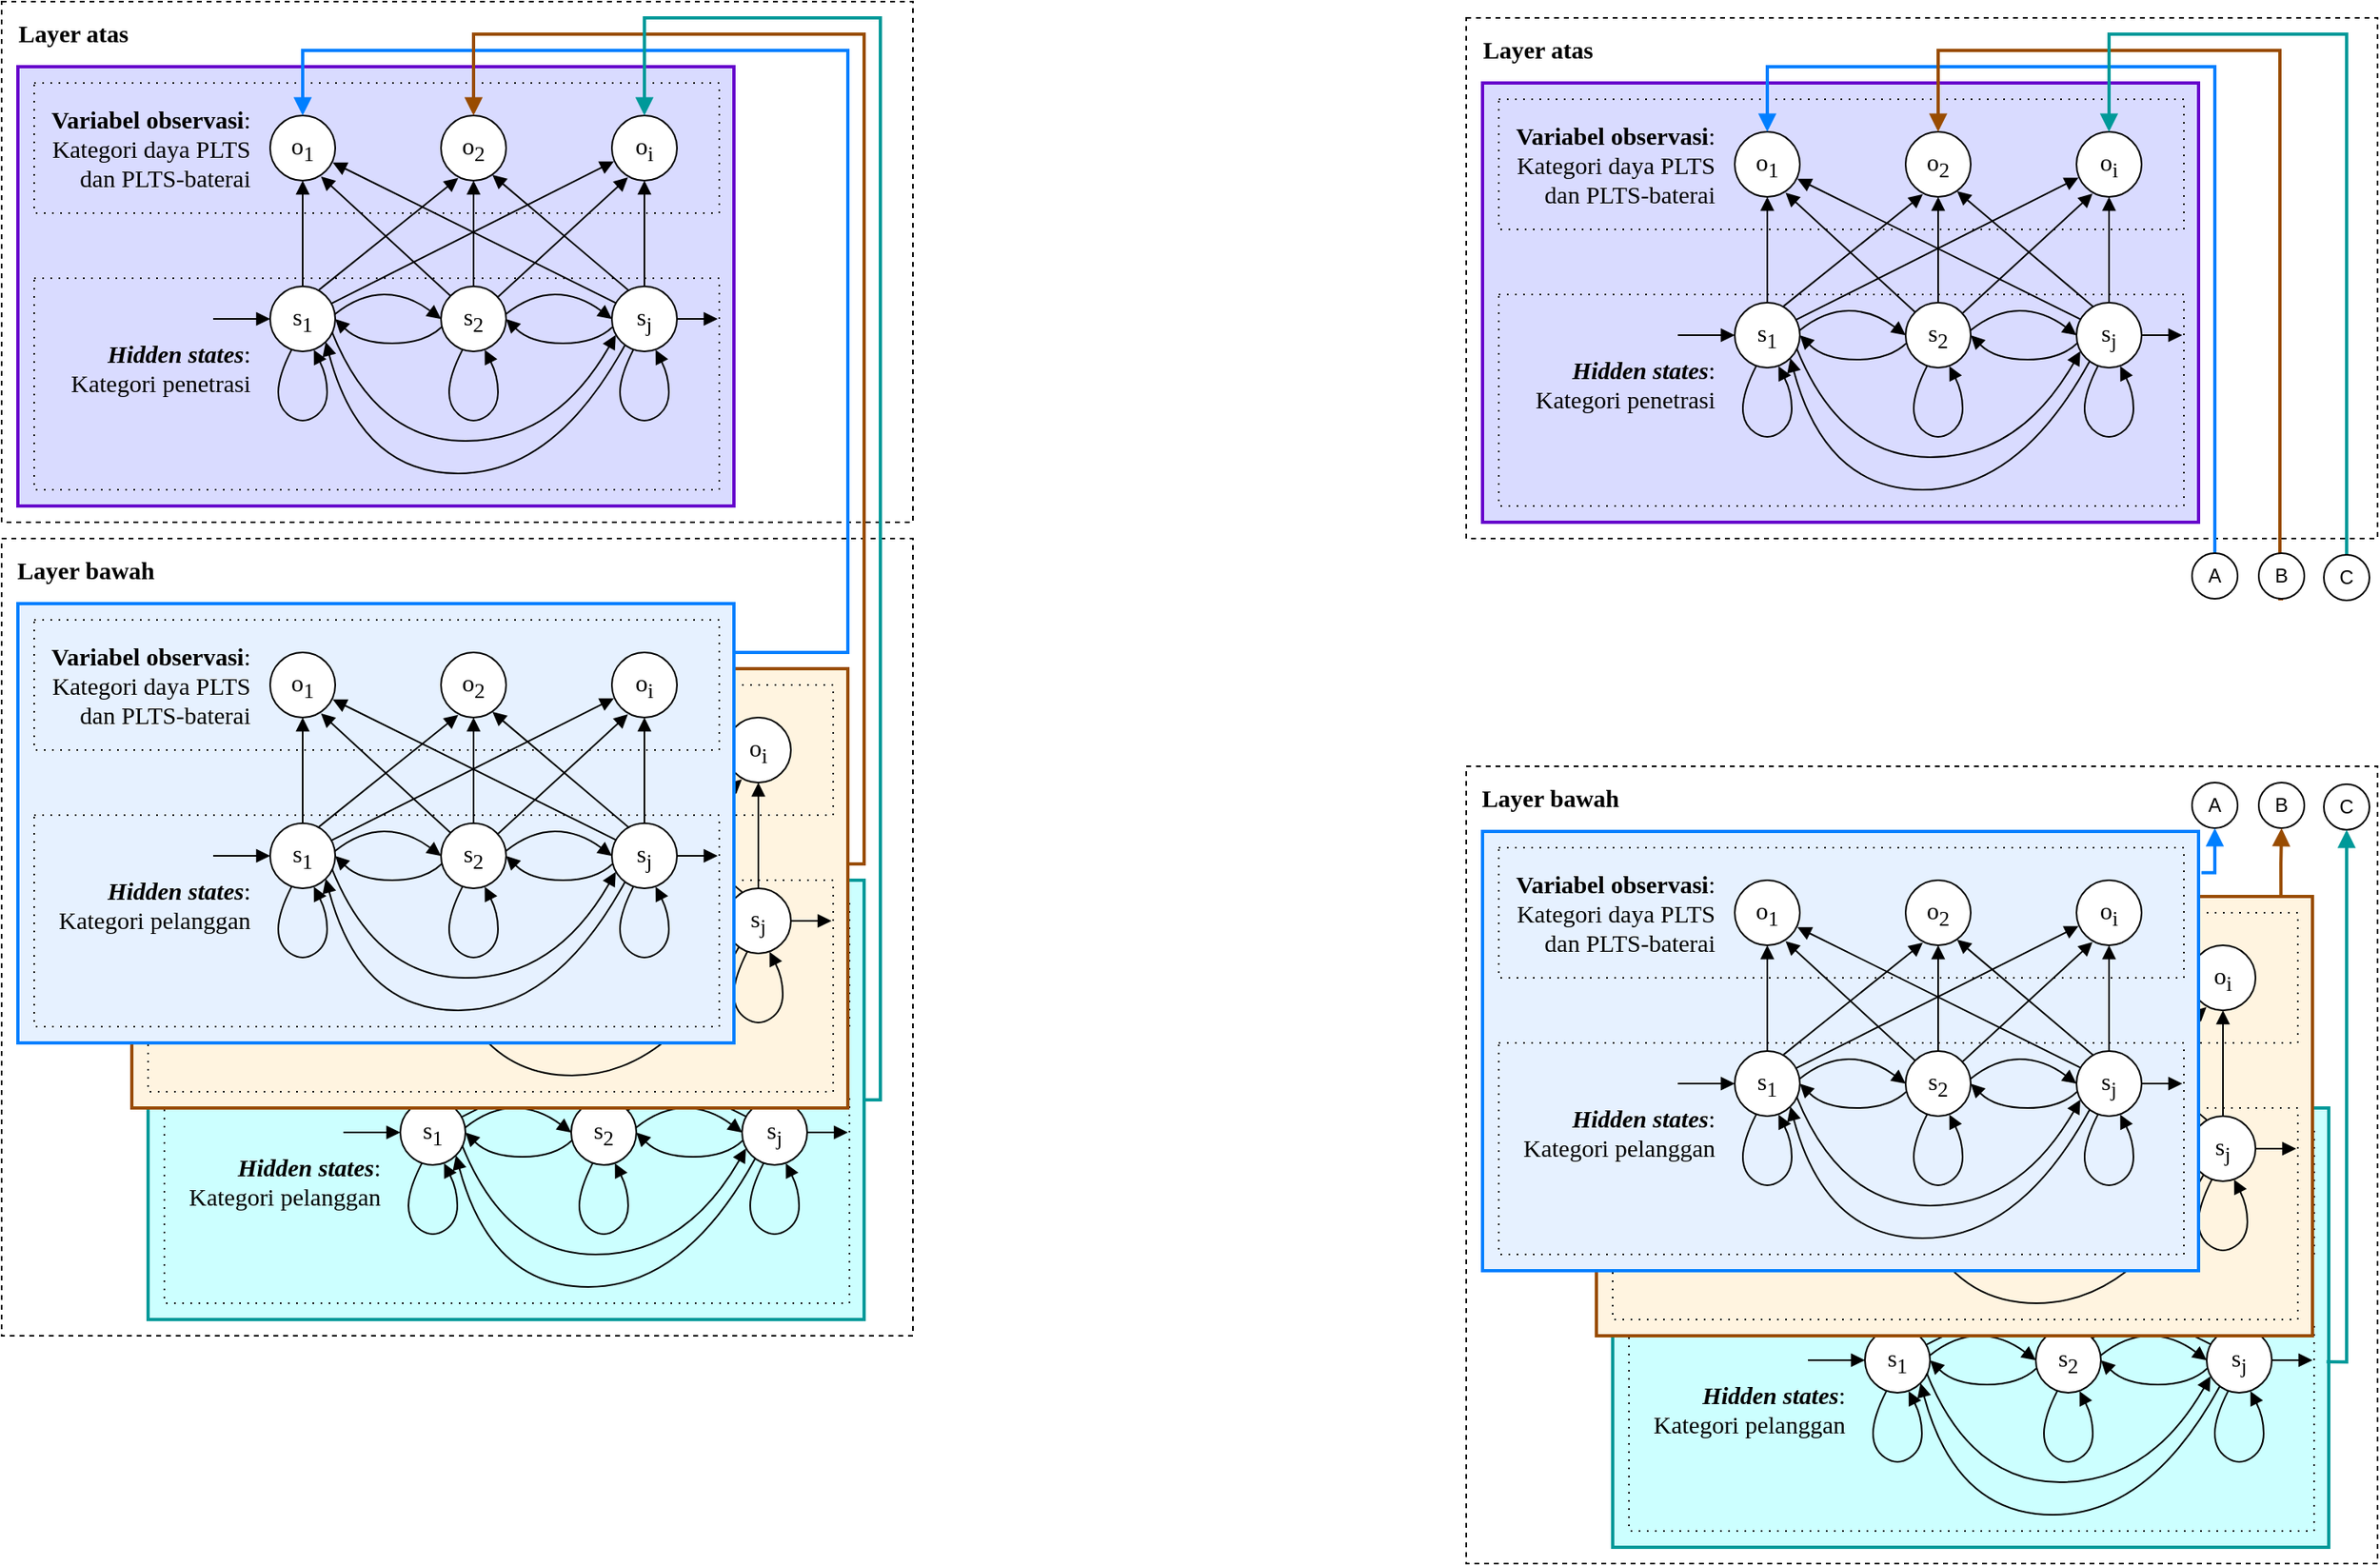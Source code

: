 <mxfile version="12.3.2" type="device" pages="1"><diagram id="acDC8BGalWefmWMQ4k_I" name="Page-1"><mxGraphModel dx="1331" dy="894" grid="1" gridSize="10" guides="1" tooltips="1" connect="1" arrows="1" fold="1" page="1" pageScale="1" pageWidth="827" pageHeight="1169" math="0" shadow="0"><root><mxCell id="0"/><mxCell id="1" parent="0"/><mxCell id="86uX3-VbyHM6DmChvqjt-186" value="" style="rounded=0;whiteSpace=wrap;html=1;strokeColor=#000000;fillColor=none;align=center;dashed=1;fontSize=15;" parent="1" vertex="1"><mxGeometry x="60" y="360" width="560" height="490" as="geometry"/></mxCell><mxCell id="86uX3-VbyHM6DmChvqjt-187" value="" style="rounded=0;whiteSpace=wrap;html=1;strokeColor=#000000;fillColor=none;align=center;dashed=1;fontSize=15;" parent="1" vertex="1"><mxGeometry x="60" y="30" width="560" height="320" as="geometry"/></mxCell><mxCell id="86uX3-VbyHM6DmChvqjt-154" value="" style="group;fontSize=15;strokeWidth=2;" parent="1" vertex="1" connectable="0"><mxGeometry x="70" y="70" width="440" height="270" as="geometry"/></mxCell><mxCell id="86uX3-VbyHM6DmChvqjt-155" value="" style="rounded=0;whiteSpace=wrap;html=1;strokeColor=#6600CC;align=center;fillColor=#D9DBFF;fontSize=15;strokeWidth=2;" parent="86uX3-VbyHM6DmChvqjt-154" vertex="1"><mxGeometry width="440" height="270" as="geometry"/></mxCell><mxCell id="86uX3-VbyHM6DmChvqjt-156" value="" style="rounded=0;whiteSpace=wrap;html=1;fillColor=none;dashed=1;dashPattern=1 4;strokeColor=#000000;fontSize=15;" parent="86uX3-VbyHM6DmChvqjt-154" vertex="1"><mxGeometry x="10" y="10" width="421" height="80" as="geometry"/></mxCell><mxCell id="86uX3-VbyHM6DmChvqjt-157" value="" style="rounded=0;whiteSpace=wrap;html=1;fillColor=none;dashed=1;dashPattern=1 4;strokeColor=#000000;fontSize=15;" parent="86uX3-VbyHM6DmChvqjt-154" vertex="1"><mxGeometry x="10" y="130" width="421" height="130" as="geometry"/></mxCell><mxCell id="86uX3-VbyHM6DmChvqjt-158" value="&lt;font&gt;o&lt;font style=&quot;vertical-align: sub ; font-size: 13px&quot;&gt;1&lt;/font&gt;&lt;/font&gt;" style="ellipse;whiteSpace=wrap;html=1;aspect=fixed;fontFamily=Times New Roman;fontSize=15;" parent="86uX3-VbyHM6DmChvqjt-154" vertex="1"><mxGeometry x="155" y="30" width="40" height="40" as="geometry"/></mxCell><mxCell id="86uX3-VbyHM6DmChvqjt-159" style="edgeStyle=orthogonalEdgeStyle;rounded=0;orthogonalLoop=1;jettySize=auto;html=1;entryX=0.5;entryY=1;entryDx=0;entryDy=0;endArrow=block;endFill=1;fontFamily=Times New Roman;fontSize=15;" parent="86uX3-VbyHM6DmChvqjt-154" source="86uX3-VbyHM6DmChvqjt-160" target="86uX3-VbyHM6DmChvqjt-158" edge="1"><mxGeometry relative="1" as="geometry"/></mxCell><mxCell id="86uX3-VbyHM6DmChvqjt-160" value="s&lt;sub&gt;&lt;font style=&quot;font-size: 13px&quot;&gt;1&lt;/font&gt;&lt;/sub&gt;" style="ellipse;whiteSpace=wrap;html=1;aspect=fixed;fontFamily=Times New Roman;fontSize=15;" parent="86uX3-VbyHM6DmChvqjt-154" vertex="1"><mxGeometry x="155" y="135" width="40" height="40" as="geometry"/></mxCell><mxCell id="86uX3-VbyHM6DmChvqjt-161" value="" style="endArrow=block;html=1;fontFamily=Times New Roman;fontSize=15;endFill=1;entryX=0;entryY=0.5;entryDx=0;entryDy=0;" parent="86uX3-VbyHM6DmChvqjt-154" target="86uX3-VbyHM6DmChvqjt-160" edge="1"><mxGeometry width="50" height="50" relative="1" as="geometry"><mxPoint x="120" y="155" as="sourcePoint"/><mxPoint x="140" y="154" as="targetPoint"/></mxGeometry></mxCell><mxCell id="86uX3-VbyHM6DmChvqjt-162" value="&lt;b style=&quot;font-size: 15px;&quot;&gt;Variabel observasi&lt;/b&gt;:&lt;br style=&quot;font-size: 15px;&quot;&gt;Kategori daya PLTS dan PLTS-baterai" style="text;html=1;strokeColor=none;fillColor=none;align=right;verticalAlign=middle;whiteSpace=wrap;rounded=0;fontFamily=Times New Roman;fontSize=15;" parent="86uX3-VbyHM6DmChvqjt-154" vertex="1"><mxGeometry x="20" y="40" width="125" height="20" as="geometry"/></mxCell><mxCell id="86uX3-VbyHM6DmChvqjt-163" value="&lt;i style=&quot;font-size: 15px&quot;&gt;&lt;b style=&quot;font-size: 15px&quot;&gt;Hidden states&lt;/b&gt;&lt;/i&gt;:&lt;br style=&quot;font-size: 15px&quot;&gt;Kategori penetrasi" style="text;html=1;strokeColor=none;fillColor=none;align=right;verticalAlign=middle;whiteSpace=wrap;rounded=0;fontFamily=Times New Roman;fontSize=15;" parent="86uX3-VbyHM6DmChvqjt-154" vertex="1"><mxGeometry x="20" y="175" width="125" height="20" as="geometry"/></mxCell><mxCell id="86uX3-VbyHM6DmChvqjt-164" value="" style="curved=1;endArrow=block;html=1;exitX=0.33;exitY=0.973;exitDx=0;exitDy=0;endFill=1;exitPerimeter=0;entryX=0.671;entryY=0.975;entryDx=0;entryDy=0;entryPerimeter=0;fontSize=15;" parent="86uX3-VbyHM6DmChvqjt-154" source="86uX3-VbyHM6DmChvqjt-160" target="86uX3-VbyHM6DmChvqjt-160" edge="1"><mxGeometry width="50" height="50" relative="1" as="geometry"><mxPoint x="80" y="290" as="sourcePoint"/><mxPoint x="180" y="180" as="targetPoint"/><Array as="points"><mxPoint x="160" y="190"/><mxPoint x="160" y="210"/><mxPoint x="175" y="220"/><mxPoint x="190" y="210"/><mxPoint x="190" y="190"/></Array></mxGeometry></mxCell><mxCell id="86uX3-VbyHM6DmChvqjt-165" value="o&lt;sub&gt;&lt;font style=&quot;font-size: 13px&quot;&gt;2&lt;/font&gt;&lt;/sub&gt;" style="ellipse;whiteSpace=wrap;html=1;aspect=fixed;fontFamily=Times New Roman;fontSize=15;" parent="86uX3-VbyHM6DmChvqjt-154" vertex="1"><mxGeometry x="260" y="30" width="40" height="40" as="geometry"/></mxCell><mxCell id="86uX3-VbyHM6DmChvqjt-166" style="edgeStyle=orthogonalEdgeStyle;rounded=0;orthogonalLoop=1;jettySize=auto;html=1;entryX=0.5;entryY=1;entryDx=0;entryDy=0;endArrow=block;endFill=1;fontFamily=Times New Roman;fontSize=15;" parent="86uX3-VbyHM6DmChvqjt-154" source="86uX3-VbyHM6DmChvqjt-167" target="86uX3-VbyHM6DmChvqjt-165" edge="1"><mxGeometry relative="1" as="geometry"/></mxCell><mxCell id="86uX3-VbyHM6DmChvqjt-167" value="&lt;span style=&quot;font-size: 15px&quot;&gt;s&lt;/span&gt;&lt;sub&gt;&lt;font style=&quot;font-size: 13px&quot;&gt;2&lt;/font&gt;&lt;/sub&gt;" style="ellipse;whiteSpace=wrap;html=1;aspect=fixed;fontFamily=Times New Roman;fontSize=15;" parent="86uX3-VbyHM6DmChvqjt-154" vertex="1"><mxGeometry x="260" y="135" width="40" height="40" as="geometry"/></mxCell><mxCell id="86uX3-VbyHM6DmChvqjt-168" value="" style="curved=1;endArrow=block;html=1;exitX=0.33;exitY=0.973;exitDx=0;exitDy=0;endFill=1;exitPerimeter=0;entryX=0.671;entryY=0.975;entryDx=0;entryDy=0;entryPerimeter=0;fontSize=15;" parent="86uX3-VbyHM6DmChvqjt-154" source="86uX3-VbyHM6DmChvqjt-167" target="86uX3-VbyHM6DmChvqjt-167" edge="1"><mxGeometry width="50" height="50" relative="1" as="geometry"><mxPoint x="185" y="290" as="sourcePoint"/><mxPoint x="285" y="180" as="targetPoint"/><Array as="points"><mxPoint x="265" y="190"/><mxPoint x="265" y="210"/><mxPoint x="280" y="220"/><mxPoint x="295" y="210"/><mxPoint x="295" y="190"/></Array></mxGeometry></mxCell><mxCell id="86uX3-VbyHM6DmChvqjt-169" value="o&lt;sub&gt;&lt;font style=&quot;font-size: 13px&quot;&gt;i&lt;/font&gt;&lt;/sub&gt;" style="ellipse;whiteSpace=wrap;html=1;aspect=fixed;fontFamily=Times New Roman;fontSize=15;" parent="86uX3-VbyHM6DmChvqjt-154" vertex="1"><mxGeometry x="365" y="30" width="40" height="40" as="geometry"/></mxCell><mxCell id="86uX3-VbyHM6DmChvqjt-170" style="edgeStyle=orthogonalEdgeStyle;rounded=0;orthogonalLoop=1;jettySize=auto;html=1;entryX=0.5;entryY=1;entryDx=0;entryDy=0;endArrow=block;endFill=1;fontFamily=Times New Roman;fontSize=15;" parent="86uX3-VbyHM6DmChvqjt-154" source="86uX3-VbyHM6DmChvqjt-171" target="86uX3-VbyHM6DmChvqjt-169" edge="1"><mxGeometry relative="1" as="geometry"/></mxCell><mxCell id="86uX3-VbyHM6DmChvqjt-171" value="&lt;span style=&quot;font-size: 15px&quot;&gt;s&lt;/span&gt;&lt;sub&gt;&lt;font style=&quot;font-size: 13px&quot;&gt;j&lt;/font&gt;&lt;/sub&gt;" style="ellipse;whiteSpace=wrap;html=1;aspect=fixed;fontFamily=Times New Roman;fontSize=15;" parent="86uX3-VbyHM6DmChvqjt-154" vertex="1"><mxGeometry x="365" y="135" width="40" height="40" as="geometry"/></mxCell><mxCell id="86uX3-VbyHM6DmChvqjt-172" value="" style="curved=1;endArrow=block;html=1;exitX=0.33;exitY=0.973;exitDx=0;exitDy=0;endFill=1;exitPerimeter=0;entryX=0.671;entryY=0.975;entryDx=0;entryDy=0;entryPerimeter=0;fontSize=15;" parent="86uX3-VbyHM6DmChvqjt-154" source="86uX3-VbyHM6DmChvqjt-171" target="86uX3-VbyHM6DmChvqjt-171" edge="1"><mxGeometry width="50" height="50" relative="1" as="geometry"><mxPoint x="290" y="290" as="sourcePoint"/><mxPoint x="390" y="180" as="targetPoint"/><Array as="points"><mxPoint x="370" y="190"/><mxPoint x="370" y="210"/><mxPoint x="385" y="220"/><mxPoint x="400" y="210"/><mxPoint x="400" y="190"/></Array></mxGeometry></mxCell><mxCell id="86uX3-VbyHM6DmChvqjt-173" value="" style="endArrow=block;html=1;fontFamily=Times New Roman;fontSize=15;endFill=1;exitX=1;exitY=0.5;exitDx=0;exitDy=0;" parent="86uX3-VbyHM6DmChvqjt-154" source="86uX3-VbyHM6DmChvqjt-171" edge="1"><mxGeometry width="50" height="50" relative="1" as="geometry"><mxPoint x="420" y="155" as="sourcePoint"/><mxPoint x="430" y="155" as="targetPoint"/></mxGeometry></mxCell><mxCell id="86uX3-VbyHM6DmChvqjt-174" value="" style="endArrow=block;html=1;endFill=1;entryX=0.265;entryY=0.96;entryDx=0;entryDy=0;entryPerimeter=0;exitX=0.75;exitY=0.055;exitDx=0;exitDy=0;exitPerimeter=0;fontSize=15;" parent="86uX3-VbyHM6DmChvqjt-154" source="86uX3-VbyHM6DmChvqjt-160" target="86uX3-VbyHM6DmChvqjt-165" edge="1"><mxGeometry width="50" height="50" relative="1" as="geometry"><mxPoint x="175" y="135" as="sourcePoint"/><mxPoint x="225" y="85" as="targetPoint"/></mxGeometry></mxCell><mxCell id="86uX3-VbyHM6DmChvqjt-175" value="" style="endArrow=block;html=1;endFill=1;entryX=0.781;entryY=0.937;entryDx=0;entryDy=0;exitX=0;exitY=0;exitDx=0;exitDy=0;entryPerimeter=0;fontSize=15;" parent="86uX3-VbyHM6DmChvqjt-154" source="86uX3-VbyHM6DmChvqjt-167" target="86uX3-VbyHM6DmChvqjt-158" edge="1"><mxGeometry width="50" height="50" relative="1" as="geometry"><mxPoint x="280" y="135" as="sourcePoint"/><mxPoint x="375" y="70.0" as="targetPoint"/></mxGeometry></mxCell><mxCell id="86uX3-VbyHM6DmChvqjt-176" value="" style="endArrow=block;html=1;endFill=1;entryX=0.247;entryY=0.949;entryDx=0;entryDy=0;entryPerimeter=0;exitX=1;exitY=0;exitDx=0;exitDy=0;fontSize=15;" parent="86uX3-VbyHM6DmChvqjt-154" target="86uX3-VbyHM6DmChvqjt-169" edge="1"><mxGeometry width="50" height="50" relative="1" as="geometry"><mxPoint x="295.142" y="141.358" as="sourcePoint"/><mxPoint x="376.6" y="68.9" as="targetPoint"/></mxGeometry></mxCell><mxCell id="86uX3-VbyHM6DmChvqjt-177" value="" style="endArrow=block;html=1;endFill=1;entryX=0.79;entryY=0.914;entryDx=0;entryDy=0;entryPerimeter=0;exitX=0.26;exitY=0.065;exitDx=0;exitDy=0;exitPerimeter=0;fontSize=15;" parent="86uX3-VbyHM6DmChvqjt-154" source="86uX3-VbyHM6DmChvqjt-171" target="86uX3-VbyHM6DmChvqjt-165" edge="1"><mxGeometry width="50" height="50" relative="1" as="geometry"><mxPoint x="305.142" y="151.358" as="sourcePoint"/><mxPoint x="386.6" y="78.9" as="targetPoint"/></mxGeometry></mxCell><mxCell id="86uX3-VbyHM6DmChvqjt-178" value="" style="endArrow=block;html=1;endFill=1;exitX=0.94;exitY=0.265;exitDx=0;exitDy=0;exitPerimeter=0;entryX=0.031;entryY=0.705;entryDx=0;entryDy=0;entryPerimeter=0;fontSize=15;" parent="86uX3-VbyHM6DmChvqjt-154" source="86uX3-VbyHM6DmChvqjt-160" target="86uX3-VbyHM6DmChvqjt-169" edge="1"><mxGeometry width="50" height="50" relative="1" as="geometry"><mxPoint x="196" y="147" as="sourcePoint"/><mxPoint x="366" y="60" as="targetPoint"/></mxGeometry></mxCell><mxCell id="86uX3-VbyHM6DmChvqjt-179" value="" style="endArrow=block;html=1;endFill=1;entryX=0.962;entryY=0.722;entryDx=0;entryDy=0;entryPerimeter=0;exitX=0.06;exitY=0.255;exitDx=0;exitDy=0;exitPerimeter=0;fontSize=15;" parent="86uX3-VbyHM6DmChvqjt-154" source="86uX3-VbyHM6DmChvqjt-171" target="86uX3-VbyHM6DmChvqjt-158" edge="1"><mxGeometry width="50" height="50" relative="1" as="geometry"><mxPoint x="362.9" y="140.6" as="sourcePoint"/><mxPoint x="280.18" y="70.12" as="targetPoint"/></mxGeometry></mxCell><mxCell id="86uX3-VbyHM6DmChvqjt-180" value="" style="curved=1;endArrow=block;html=1;exitX=0.995;exitY=0.428;exitDx=0;exitDy=0;entryX=0;entryY=0.5;entryDx=0;entryDy=0;endFill=1;exitPerimeter=0;fontSize=15;" parent="86uX3-VbyHM6DmChvqjt-154" source="86uX3-VbyHM6DmChvqjt-160" target="86uX3-VbyHM6DmChvqjt-167" edge="1"><mxGeometry width="50" height="50" relative="1" as="geometry"><mxPoint x="100" y="290" as="sourcePoint"/><mxPoint x="150" y="240" as="targetPoint"/><Array as="points"><mxPoint x="210" y="140"/><mxPoint x="240" y="140"/></Array></mxGeometry></mxCell><mxCell id="86uX3-VbyHM6DmChvqjt-181" value="" style="curved=1;endArrow=block;html=1;entryX=1;entryY=0.5;entryDx=0;entryDy=0;endFill=1;exitX=0.014;exitY=0.622;exitDx=0;exitDy=0;exitPerimeter=0;fontSize=15;" parent="86uX3-VbyHM6DmChvqjt-154" source="86uX3-VbyHM6DmChvqjt-167" target="86uX3-VbyHM6DmChvqjt-160" edge="1"><mxGeometry width="50" height="50" relative="1" as="geometry"><mxPoint x="260" y="165" as="sourcePoint"/><mxPoint x="195" y="165" as="targetPoint"/><Array as="points"><mxPoint x="250" y="170"/><mxPoint x="210" y="170"/></Array></mxGeometry></mxCell><mxCell id="86uX3-VbyHM6DmChvqjt-182" value="" style="curved=1;endArrow=block;html=1;endFill=1;entryX=0.06;entryY=0.748;entryDx=0;entryDy=0;exitX=0.95;exitY=0.702;exitDx=0;exitDy=0;entryPerimeter=0;exitPerimeter=0;fontSize=15;" parent="86uX3-VbyHM6DmChvqjt-154" source="86uX3-VbyHM6DmChvqjt-160" target="86uX3-VbyHM6DmChvqjt-171" edge="1"><mxGeometry width="50" height="50" relative="1" as="geometry"><mxPoint x="90" y="290" as="sourcePoint"/><mxPoint x="140" y="240" as="targetPoint"/><Array as="points"><mxPoint x="220" y="230"/><mxPoint x="330" y="230"/></Array></mxGeometry></mxCell><mxCell id="86uX3-VbyHM6DmChvqjt-183" value="" style="curved=1;endArrow=none;html=1;endFill=0;entryX=0.206;entryY=0.894;entryDx=0;entryDy=0;exitX=1;exitY=1;exitDx=0;exitDy=0;startArrow=block;startFill=1;entryPerimeter=0;fontSize=15;" parent="86uX3-VbyHM6DmChvqjt-154" source="86uX3-VbyHM6DmChvqjt-160" target="86uX3-VbyHM6DmChvqjt-171" edge="1"><mxGeometry width="50" height="50" relative="1" as="geometry"><mxPoint x="180.142" y="175.142" as="sourcePoint"/><mxPoint x="361.858" y="175.142" as="targetPoint"/><Array as="points"><mxPoint x="211" y="250"/><mxPoint x="330" y="250"/></Array></mxGeometry></mxCell><mxCell id="86uX3-VbyHM6DmChvqjt-184" value="" style="curved=1;endArrow=block;html=1;exitX=0.995;exitY=0.428;exitDx=0;exitDy=0;entryX=0;entryY=0.5;entryDx=0;entryDy=0;endFill=1;exitPerimeter=0;fontSize=15;" parent="86uX3-VbyHM6DmChvqjt-154" edge="1"><mxGeometry width="50" height="50" relative="1" as="geometry"><mxPoint x="299.8" y="152.12" as="sourcePoint"/><mxPoint x="365" y="155" as="targetPoint"/><Array as="points"><mxPoint x="315" y="140"/><mxPoint x="345" y="140"/></Array></mxGeometry></mxCell><mxCell id="86uX3-VbyHM6DmChvqjt-185" value="" style="curved=1;endArrow=block;html=1;entryX=1;entryY=0.5;entryDx=0;entryDy=0;endFill=1;exitX=0.014;exitY=0.622;exitDx=0;exitDy=0;exitPerimeter=0;fontSize=15;" parent="86uX3-VbyHM6DmChvqjt-154" edge="1"><mxGeometry width="50" height="50" relative="1" as="geometry"><mxPoint x="365.56" y="159.88" as="sourcePoint"/><mxPoint x="300" y="155" as="targetPoint"/><Array as="points"><mxPoint x="355" y="170"/><mxPoint x="315" y="170"/></Array></mxGeometry></mxCell><mxCell id="86uX3-VbyHM6DmChvqjt-190" value="&lt;b style=&quot;font-size: 15px;&quot;&gt;&lt;span style=&quot;font-style: normal; font-size: 15px;&quot;&gt;Layer atas&lt;/span&gt;&lt;/b&gt;" style="text;html=1;strokeColor=none;fillColor=none;align=right;verticalAlign=middle;whiteSpace=wrap;rounded=0;fontFamily=Times New Roman;fontSize=15;fontStyle=2" parent="1" vertex="1"><mxGeometry x="66" y="39" width="74" height="20" as="geometry"/></mxCell><mxCell id="86uX3-VbyHM6DmChvqjt-191" value="&lt;b style=&quot;font-size: 15px;&quot;&gt;&lt;span style=&quot;font-style: normal; font-size: 15px;&quot;&gt;Layer bawah&lt;/span&gt;&lt;/b&gt;" style="text;html=1;strokeColor=none;fillColor=none;align=right;verticalAlign=middle;whiteSpace=wrap;rounded=0;fontFamily=Times New Roman;fontSize=15;fontStyle=2" parent="1" vertex="1"><mxGeometry x="60" y="369" width="96" height="20" as="geometry"/></mxCell><mxCell id="86uX3-VbyHM6DmChvqjt-193" value="" style="group;fontSize=15;" parent="1" vertex="1" connectable="0"><mxGeometry x="150" y="570" width="440" height="270" as="geometry"/></mxCell><mxCell id="86uX3-VbyHM6DmChvqjt-194" value="" style="rounded=0;whiteSpace=wrap;html=1;strokeColor=#009999;align=center;fillColor=#CCFFFF;fontSize=15;strokeWidth=2;" parent="86uX3-VbyHM6DmChvqjt-193" vertex="1"><mxGeometry width="440" height="270" as="geometry"/></mxCell><mxCell id="86uX3-VbyHM6DmChvqjt-195" value="" style="rounded=0;whiteSpace=wrap;html=1;fillColor=none;dashed=1;dashPattern=1 4;strokeColor=#000000;fontSize=15;" parent="86uX3-VbyHM6DmChvqjt-193" vertex="1"><mxGeometry x="10" y="10" width="421" height="80" as="geometry"/></mxCell><mxCell id="86uX3-VbyHM6DmChvqjt-196" value="" style="rounded=0;whiteSpace=wrap;html=1;fillColor=none;dashed=1;dashPattern=1 4;strokeColor=#000000;fontSize=15;" parent="86uX3-VbyHM6DmChvqjt-193" vertex="1"><mxGeometry x="10" y="130" width="421" height="130" as="geometry"/></mxCell><mxCell id="86uX3-VbyHM6DmChvqjt-197" value="&lt;font&gt;o&lt;font style=&quot;vertical-align: sub ; font-size: 13px&quot;&gt;1&lt;/font&gt;&lt;/font&gt;" style="ellipse;whiteSpace=wrap;html=1;aspect=fixed;fontFamily=Times New Roman;fontSize=15;" parent="86uX3-VbyHM6DmChvqjt-193" vertex="1"><mxGeometry x="155" y="30" width="40" height="40" as="geometry"/></mxCell><mxCell id="86uX3-VbyHM6DmChvqjt-198" style="edgeStyle=orthogonalEdgeStyle;rounded=0;orthogonalLoop=1;jettySize=auto;html=1;entryX=0.5;entryY=1;entryDx=0;entryDy=0;endArrow=block;endFill=1;fontFamily=Times New Roman;fontSize=15;" parent="86uX3-VbyHM6DmChvqjt-193" source="86uX3-VbyHM6DmChvqjt-199" target="86uX3-VbyHM6DmChvqjt-197" edge="1"><mxGeometry relative="1" as="geometry"/></mxCell><mxCell id="86uX3-VbyHM6DmChvqjt-199" value="s&lt;sub&gt;&lt;font style=&quot;font-size: 13px&quot;&gt;1&lt;/font&gt;&lt;/sub&gt;" style="ellipse;whiteSpace=wrap;html=1;aspect=fixed;fontFamily=Times New Roman;fontSize=15;" parent="86uX3-VbyHM6DmChvqjt-193" vertex="1"><mxGeometry x="155" y="135" width="40" height="40" as="geometry"/></mxCell><mxCell id="86uX3-VbyHM6DmChvqjt-200" value="" style="endArrow=block;html=1;fontFamily=Times New Roman;fontSize=15;endFill=1;entryX=0;entryY=0.5;entryDx=0;entryDy=0;" parent="86uX3-VbyHM6DmChvqjt-193" target="86uX3-VbyHM6DmChvqjt-199" edge="1"><mxGeometry width="50" height="50" relative="1" as="geometry"><mxPoint x="120" y="155" as="sourcePoint"/><mxPoint x="140" y="154" as="targetPoint"/></mxGeometry></mxCell><mxCell id="86uX3-VbyHM6DmChvqjt-201" value="&lt;b style=&quot;font-size: 15px;&quot;&gt;Variabel observasi&lt;/b&gt;:&lt;br style=&quot;font-size: 15px;&quot;&gt;Kategori daya PLTS dan PLTS-baterai" style="text;html=1;strokeColor=none;fillColor=none;align=right;verticalAlign=middle;whiteSpace=wrap;rounded=0;fontFamily=Times New Roman;fontSize=15;" parent="86uX3-VbyHM6DmChvqjt-193" vertex="1"><mxGeometry x="20" y="40" width="125" height="20" as="geometry"/></mxCell><mxCell id="86uX3-VbyHM6DmChvqjt-202" value="&lt;i style=&quot;font-size: 15px&quot;&gt;&lt;b style=&quot;font-size: 15px&quot;&gt;Hidden states&lt;/b&gt;&lt;/i&gt;:&lt;br style=&quot;font-size: 15px&quot;&gt;Kategori pelanggan" style="text;html=1;strokeColor=none;fillColor=none;align=right;verticalAlign=middle;whiteSpace=wrap;rounded=0;fontFamily=Times New Roman;fontSize=15;" parent="86uX3-VbyHM6DmChvqjt-193" vertex="1"><mxGeometry x="20" y="175" width="125" height="20" as="geometry"/></mxCell><mxCell id="86uX3-VbyHM6DmChvqjt-203" value="" style="curved=1;endArrow=block;html=1;exitX=0.33;exitY=0.973;exitDx=0;exitDy=0;endFill=1;exitPerimeter=0;entryX=0.671;entryY=0.975;entryDx=0;entryDy=0;entryPerimeter=0;fontSize=15;" parent="86uX3-VbyHM6DmChvqjt-193" source="86uX3-VbyHM6DmChvqjt-199" target="86uX3-VbyHM6DmChvqjt-199" edge="1"><mxGeometry width="50" height="50" relative="1" as="geometry"><mxPoint x="80" y="290" as="sourcePoint"/><mxPoint x="180" y="180" as="targetPoint"/><Array as="points"><mxPoint x="160" y="190"/><mxPoint x="160" y="210"/><mxPoint x="175" y="220"/><mxPoint x="190" y="210"/><mxPoint x="190" y="190"/></Array></mxGeometry></mxCell><mxCell id="86uX3-VbyHM6DmChvqjt-204" value="o&lt;sub&gt;&lt;font style=&quot;font-size: 13px&quot;&gt;2&lt;/font&gt;&lt;/sub&gt;" style="ellipse;whiteSpace=wrap;html=1;aspect=fixed;fontFamily=Times New Roman;fontSize=15;" parent="86uX3-VbyHM6DmChvqjt-193" vertex="1"><mxGeometry x="260" y="30" width="40" height="40" as="geometry"/></mxCell><mxCell id="86uX3-VbyHM6DmChvqjt-205" style="edgeStyle=orthogonalEdgeStyle;rounded=0;orthogonalLoop=1;jettySize=auto;html=1;entryX=0.5;entryY=1;entryDx=0;entryDy=0;endArrow=block;endFill=1;fontFamily=Times New Roman;fontSize=15;" parent="86uX3-VbyHM6DmChvqjt-193" source="86uX3-VbyHM6DmChvqjt-206" target="86uX3-VbyHM6DmChvqjt-204" edge="1"><mxGeometry relative="1" as="geometry"/></mxCell><mxCell id="86uX3-VbyHM6DmChvqjt-206" value="&lt;span style=&quot;font-size: 15px&quot;&gt;s&lt;/span&gt;&lt;sub&gt;&lt;font style=&quot;font-size: 13px&quot;&gt;2&lt;/font&gt;&lt;/sub&gt;" style="ellipse;whiteSpace=wrap;html=1;aspect=fixed;fontFamily=Times New Roman;fontSize=15;" parent="86uX3-VbyHM6DmChvqjt-193" vertex="1"><mxGeometry x="260" y="135" width="40" height="40" as="geometry"/></mxCell><mxCell id="86uX3-VbyHM6DmChvqjt-207" value="" style="curved=1;endArrow=block;html=1;exitX=0.33;exitY=0.973;exitDx=0;exitDy=0;endFill=1;exitPerimeter=0;entryX=0.671;entryY=0.975;entryDx=0;entryDy=0;entryPerimeter=0;fontSize=15;" parent="86uX3-VbyHM6DmChvqjt-193" source="86uX3-VbyHM6DmChvqjt-206" target="86uX3-VbyHM6DmChvqjt-206" edge="1"><mxGeometry width="50" height="50" relative="1" as="geometry"><mxPoint x="185" y="290" as="sourcePoint"/><mxPoint x="285" y="180" as="targetPoint"/><Array as="points"><mxPoint x="265" y="190"/><mxPoint x="265" y="210"/><mxPoint x="280" y="220"/><mxPoint x="295" y="210"/><mxPoint x="295" y="190"/></Array></mxGeometry></mxCell><mxCell id="86uX3-VbyHM6DmChvqjt-208" value="o&lt;sub&gt;&lt;font style=&quot;font-size: 13px&quot;&gt;i&lt;/font&gt;&lt;/sub&gt;" style="ellipse;whiteSpace=wrap;html=1;aspect=fixed;fontFamily=Times New Roman;fontSize=15;" parent="86uX3-VbyHM6DmChvqjt-193" vertex="1"><mxGeometry x="365" y="30" width="40" height="40" as="geometry"/></mxCell><mxCell id="86uX3-VbyHM6DmChvqjt-209" style="edgeStyle=orthogonalEdgeStyle;rounded=0;orthogonalLoop=1;jettySize=auto;html=1;entryX=0.5;entryY=1;entryDx=0;entryDy=0;endArrow=block;endFill=1;fontFamily=Times New Roman;fontSize=15;" parent="86uX3-VbyHM6DmChvqjt-193" source="86uX3-VbyHM6DmChvqjt-210" target="86uX3-VbyHM6DmChvqjt-208" edge="1"><mxGeometry relative="1" as="geometry"/></mxCell><mxCell id="86uX3-VbyHM6DmChvqjt-210" value="&lt;span style=&quot;font-size: 15px&quot;&gt;s&lt;/span&gt;&lt;sub&gt;&lt;font style=&quot;font-size: 13px&quot;&gt;j&lt;/font&gt;&lt;/sub&gt;" style="ellipse;whiteSpace=wrap;html=1;aspect=fixed;fontFamily=Times New Roman;fontSize=15;" parent="86uX3-VbyHM6DmChvqjt-193" vertex="1"><mxGeometry x="365" y="135" width="40" height="40" as="geometry"/></mxCell><mxCell id="86uX3-VbyHM6DmChvqjt-211" value="" style="curved=1;endArrow=block;html=1;exitX=0.33;exitY=0.973;exitDx=0;exitDy=0;endFill=1;exitPerimeter=0;entryX=0.671;entryY=0.975;entryDx=0;entryDy=0;entryPerimeter=0;fontSize=15;" parent="86uX3-VbyHM6DmChvqjt-193" source="86uX3-VbyHM6DmChvqjt-210" target="86uX3-VbyHM6DmChvqjt-210" edge="1"><mxGeometry width="50" height="50" relative="1" as="geometry"><mxPoint x="290" y="290" as="sourcePoint"/><mxPoint x="390" y="180" as="targetPoint"/><Array as="points"><mxPoint x="370" y="190"/><mxPoint x="370" y="210"/><mxPoint x="385" y="220"/><mxPoint x="400" y="210"/><mxPoint x="400" y="190"/></Array></mxGeometry></mxCell><mxCell id="86uX3-VbyHM6DmChvqjt-212" value="" style="endArrow=block;html=1;fontFamily=Times New Roman;fontSize=15;endFill=1;exitX=1;exitY=0.5;exitDx=0;exitDy=0;" parent="86uX3-VbyHM6DmChvqjt-193" source="86uX3-VbyHM6DmChvqjt-210" edge="1"><mxGeometry width="50" height="50" relative="1" as="geometry"><mxPoint x="420" y="155" as="sourcePoint"/><mxPoint x="430" y="155" as="targetPoint"/></mxGeometry></mxCell><mxCell id="86uX3-VbyHM6DmChvqjt-213" value="" style="endArrow=block;html=1;endFill=1;entryX=0.265;entryY=0.96;entryDx=0;entryDy=0;entryPerimeter=0;exitX=0.75;exitY=0.055;exitDx=0;exitDy=0;exitPerimeter=0;fontSize=15;" parent="86uX3-VbyHM6DmChvqjt-193" source="86uX3-VbyHM6DmChvqjt-199" target="86uX3-VbyHM6DmChvqjt-204" edge="1"><mxGeometry width="50" height="50" relative="1" as="geometry"><mxPoint x="175" y="135" as="sourcePoint"/><mxPoint x="225" y="85" as="targetPoint"/></mxGeometry></mxCell><mxCell id="86uX3-VbyHM6DmChvqjt-214" value="" style="endArrow=block;html=1;endFill=1;entryX=0.781;entryY=0.937;entryDx=0;entryDy=0;exitX=0;exitY=0;exitDx=0;exitDy=0;entryPerimeter=0;fontSize=15;" parent="86uX3-VbyHM6DmChvqjt-193" source="86uX3-VbyHM6DmChvqjt-206" target="86uX3-VbyHM6DmChvqjt-197" edge="1"><mxGeometry width="50" height="50" relative="1" as="geometry"><mxPoint x="280" y="135" as="sourcePoint"/><mxPoint x="375" y="70.0" as="targetPoint"/></mxGeometry></mxCell><mxCell id="86uX3-VbyHM6DmChvqjt-215" value="" style="endArrow=block;html=1;endFill=1;entryX=0.247;entryY=0.949;entryDx=0;entryDy=0;entryPerimeter=0;exitX=1;exitY=0;exitDx=0;exitDy=0;fontSize=15;" parent="86uX3-VbyHM6DmChvqjt-193" target="86uX3-VbyHM6DmChvqjt-208" edge="1"><mxGeometry width="50" height="50" relative="1" as="geometry"><mxPoint x="295.142" y="141.358" as="sourcePoint"/><mxPoint x="376.6" y="68.9" as="targetPoint"/></mxGeometry></mxCell><mxCell id="86uX3-VbyHM6DmChvqjt-216" value="" style="endArrow=block;html=1;endFill=1;entryX=0.79;entryY=0.914;entryDx=0;entryDy=0;entryPerimeter=0;exitX=0.26;exitY=0.065;exitDx=0;exitDy=0;exitPerimeter=0;fontSize=15;" parent="86uX3-VbyHM6DmChvqjt-193" source="86uX3-VbyHM6DmChvqjt-210" target="86uX3-VbyHM6DmChvqjt-204" edge="1"><mxGeometry width="50" height="50" relative="1" as="geometry"><mxPoint x="305.142" y="151.358" as="sourcePoint"/><mxPoint x="386.6" y="78.9" as="targetPoint"/></mxGeometry></mxCell><mxCell id="86uX3-VbyHM6DmChvqjt-217" value="" style="endArrow=block;html=1;endFill=1;exitX=0.94;exitY=0.265;exitDx=0;exitDy=0;exitPerimeter=0;entryX=0.031;entryY=0.705;entryDx=0;entryDy=0;entryPerimeter=0;fontSize=15;" parent="86uX3-VbyHM6DmChvqjt-193" source="86uX3-VbyHM6DmChvqjt-199" target="86uX3-VbyHM6DmChvqjt-208" edge="1"><mxGeometry width="50" height="50" relative="1" as="geometry"><mxPoint x="196" y="147" as="sourcePoint"/><mxPoint x="366" y="60" as="targetPoint"/></mxGeometry></mxCell><mxCell id="86uX3-VbyHM6DmChvqjt-218" value="" style="endArrow=block;html=1;endFill=1;entryX=0.962;entryY=0.722;entryDx=0;entryDy=0;entryPerimeter=0;exitX=0.06;exitY=0.255;exitDx=0;exitDy=0;exitPerimeter=0;fontSize=15;" parent="86uX3-VbyHM6DmChvqjt-193" source="86uX3-VbyHM6DmChvqjt-210" target="86uX3-VbyHM6DmChvqjt-197" edge="1"><mxGeometry width="50" height="50" relative="1" as="geometry"><mxPoint x="362.9" y="140.6" as="sourcePoint"/><mxPoint x="280.18" y="70.12" as="targetPoint"/></mxGeometry></mxCell><mxCell id="86uX3-VbyHM6DmChvqjt-219" value="" style="curved=1;endArrow=block;html=1;exitX=0.995;exitY=0.428;exitDx=0;exitDy=0;entryX=0;entryY=0.5;entryDx=0;entryDy=0;endFill=1;exitPerimeter=0;fontSize=15;" parent="86uX3-VbyHM6DmChvqjt-193" source="86uX3-VbyHM6DmChvqjt-199" target="86uX3-VbyHM6DmChvqjt-206" edge="1"><mxGeometry width="50" height="50" relative="1" as="geometry"><mxPoint x="100" y="290" as="sourcePoint"/><mxPoint x="150" y="240" as="targetPoint"/><Array as="points"><mxPoint x="210" y="140"/><mxPoint x="240" y="140"/></Array></mxGeometry></mxCell><mxCell id="86uX3-VbyHM6DmChvqjt-220" value="" style="curved=1;endArrow=block;html=1;entryX=1;entryY=0.5;entryDx=0;entryDy=0;endFill=1;exitX=0.014;exitY=0.622;exitDx=0;exitDy=0;exitPerimeter=0;fontSize=15;" parent="86uX3-VbyHM6DmChvqjt-193" source="86uX3-VbyHM6DmChvqjt-206" target="86uX3-VbyHM6DmChvqjt-199" edge="1"><mxGeometry width="50" height="50" relative="1" as="geometry"><mxPoint x="260" y="165" as="sourcePoint"/><mxPoint x="195" y="165" as="targetPoint"/><Array as="points"><mxPoint x="250" y="170"/><mxPoint x="210" y="170"/></Array></mxGeometry></mxCell><mxCell id="86uX3-VbyHM6DmChvqjt-221" value="" style="curved=1;endArrow=block;html=1;endFill=1;entryX=0.06;entryY=0.748;entryDx=0;entryDy=0;exitX=0.95;exitY=0.702;exitDx=0;exitDy=0;entryPerimeter=0;exitPerimeter=0;fontSize=15;" parent="86uX3-VbyHM6DmChvqjt-193" source="86uX3-VbyHM6DmChvqjt-199" target="86uX3-VbyHM6DmChvqjt-210" edge="1"><mxGeometry width="50" height="50" relative="1" as="geometry"><mxPoint x="90" y="290" as="sourcePoint"/><mxPoint x="140" y="240" as="targetPoint"/><Array as="points"><mxPoint x="220" y="230"/><mxPoint x="330" y="230"/></Array></mxGeometry></mxCell><mxCell id="86uX3-VbyHM6DmChvqjt-222" value="" style="curved=1;endArrow=none;html=1;endFill=0;entryX=0.206;entryY=0.894;entryDx=0;entryDy=0;exitX=1;exitY=1;exitDx=0;exitDy=0;startArrow=block;startFill=1;entryPerimeter=0;fontSize=15;" parent="86uX3-VbyHM6DmChvqjt-193" source="86uX3-VbyHM6DmChvqjt-199" target="86uX3-VbyHM6DmChvqjt-210" edge="1"><mxGeometry width="50" height="50" relative="1" as="geometry"><mxPoint x="180.142" y="175.142" as="sourcePoint"/><mxPoint x="361.858" y="175.142" as="targetPoint"/><Array as="points"><mxPoint x="211" y="250"/><mxPoint x="330" y="250"/></Array></mxGeometry></mxCell><mxCell id="86uX3-VbyHM6DmChvqjt-223" value="" style="curved=1;endArrow=block;html=1;exitX=0.995;exitY=0.428;exitDx=0;exitDy=0;entryX=0;entryY=0.5;entryDx=0;entryDy=0;endFill=1;exitPerimeter=0;fontSize=15;" parent="86uX3-VbyHM6DmChvqjt-193" edge="1"><mxGeometry width="50" height="50" relative="1" as="geometry"><mxPoint x="299.8" y="152.12" as="sourcePoint"/><mxPoint x="365" y="155" as="targetPoint"/><Array as="points"><mxPoint x="315" y="140"/><mxPoint x="345" y="140"/></Array></mxGeometry></mxCell><mxCell id="86uX3-VbyHM6DmChvqjt-224" value="" style="curved=1;endArrow=block;html=1;entryX=1;entryY=0.5;entryDx=0;entryDy=0;endFill=1;exitX=0.014;exitY=0.622;exitDx=0;exitDy=0;exitPerimeter=0;fontSize=15;" parent="86uX3-VbyHM6DmChvqjt-193" edge="1"><mxGeometry width="50" height="50" relative="1" as="geometry"><mxPoint x="365.56" y="159.88" as="sourcePoint"/><mxPoint x="300" y="155" as="targetPoint"/><Array as="points"><mxPoint x="355" y="170"/><mxPoint x="315" y="170"/></Array></mxGeometry></mxCell><mxCell id="86uX3-VbyHM6DmChvqjt-225" value="" style="group;fontSize=15;" parent="1" vertex="1" connectable="0"><mxGeometry x="140" y="440" width="440" height="270" as="geometry"/></mxCell><mxCell id="86uX3-VbyHM6DmChvqjt-226" value="" style="rounded=0;whiteSpace=wrap;html=1;strokeColor=#994C00;align=center;fillColor=#FFF4E0;fontSize=15;strokeWidth=2;" parent="86uX3-VbyHM6DmChvqjt-225" vertex="1"><mxGeometry width="440" height="270" as="geometry"/></mxCell><mxCell id="86uX3-VbyHM6DmChvqjt-227" value="" style="rounded=0;whiteSpace=wrap;html=1;fillColor=none;dashed=1;dashPattern=1 4;strokeColor=#000000;fontSize=15;" parent="86uX3-VbyHM6DmChvqjt-225" vertex="1"><mxGeometry x="10" y="10" width="421" height="80" as="geometry"/></mxCell><mxCell id="86uX3-VbyHM6DmChvqjt-228" value="" style="rounded=0;whiteSpace=wrap;html=1;fillColor=none;dashed=1;dashPattern=1 4;strokeColor=#000000;fontSize=15;" parent="86uX3-VbyHM6DmChvqjt-225" vertex="1"><mxGeometry x="10" y="130" width="421" height="130" as="geometry"/></mxCell><mxCell id="86uX3-VbyHM6DmChvqjt-229" value="&lt;font&gt;o&lt;font style=&quot;vertical-align: sub ; font-size: 13px&quot;&gt;1&lt;/font&gt;&lt;/font&gt;" style="ellipse;whiteSpace=wrap;html=1;aspect=fixed;fontFamily=Times New Roman;fontSize=15;" parent="86uX3-VbyHM6DmChvqjt-225" vertex="1"><mxGeometry x="155" y="30" width="40" height="40" as="geometry"/></mxCell><mxCell id="86uX3-VbyHM6DmChvqjt-230" style="edgeStyle=orthogonalEdgeStyle;rounded=0;orthogonalLoop=1;jettySize=auto;html=1;entryX=0.5;entryY=1;entryDx=0;entryDy=0;endArrow=block;endFill=1;fontFamily=Times New Roman;fontSize=15;" parent="86uX3-VbyHM6DmChvqjt-225" source="86uX3-VbyHM6DmChvqjt-231" target="86uX3-VbyHM6DmChvqjt-229" edge="1"><mxGeometry relative="1" as="geometry"/></mxCell><mxCell id="86uX3-VbyHM6DmChvqjt-231" value="s&lt;sub&gt;&lt;font style=&quot;font-size: 13px&quot;&gt;1&lt;/font&gt;&lt;/sub&gt;" style="ellipse;whiteSpace=wrap;html=1;aspect=fixed;fontFamily=Times New Roman;fontSize=15;" parent="86uX3-VbyHM6DmChvqjt-225" vertex="1"><mxGeometry x="155" y="135" width="40" height="40" as="geometry"/></mxCell><mxCell id="86uX3-VbyHM6DmChvqjt-232" value="" style="endArrow=block;html=1;fontFamily=Times New Roman;fontSize=15;endFill=1;entryX=0;entryY=0.5;entryDx=0;entryDy=0;" parent="86uX3-VbyHM6DmChvqjt-225" target="86uX3-VbyHM6DmChvqjt-231" edge="1"><mxGeometry width="50" height="50" relative="1" as="geometry"><mxPoint x="120" y="155" as="sourcePoint"/><mxPoint x="140" y="154" as="targetPoint"/></mxGeometry></mxCell><mxCell id="86uX3-VbyHM6DmChvqjt-233" value="&lt;b style=&quot;font-size: 15px;&quot;&gt;Variabel observasi&lt;/b&gt;:&lt;br style=&quot;font-size: 15px;&quot;&gt;Kategori daya PLTS dan PLTS-baterai" style="text;html=1;strokeColor=none;fillColor=none;align=right;verticalAlign=middle;whiteSpace=wrap;rounded=0;fontFamily=Times New Roman;fontSize=15;" parent="86uX3-VbyHM6DmChvqjt-225" vertex="1"><mxGeometry x="20" y="40" width="125" height="20" as="geometry"/></mxCell><mxCell id="86uX3-VbyHM6DmChvqjt-234" value="&lt;i style=&quot;font-size: 15px&quot;&gt;&lt;b style=&quot;font-size: 15px&quot;&gt;Hidden states&lt;/b&gt;&lt;/i&gt;:&lt;br style=&quot;font-size: 15px&quot;&gt;Kategori pelanggan" style="text;html=1;strokeColor=none;fillColor=none;align=right;verticalAlign=middle;whiteSpace=wrap;rounded=0;fontFamily=Times New Roman;fontSize=15;" parent="86uX3-VbyHM6DmChvqjt-225" vertex="1"><mxGeometry x="20" y="175" width="125" height="20" as="geometry"/></mxCell><mxCell id="86uX3-VbyHM6DmChvqjt-235" value="" style="curved=1;endArrow=block;html=1;exitX=0.33;exitY=0.973;exitDx=0;exitDy=0;endFill=1;exitPerimeter=0;entryX=0.671;entryY=0.975;entryDx=0;entryDy=0;entryPerimeter=0;fontSize=15;" parent="86uX3-VbyHM6DmChvqjt-225" source="86uX3-VbyHM6DmChvqjt-231" target="86uX3-VbyHM6DmChvqjt-231" edge="1"><mxGeometry width="50" height="50" relative="1" as="geometry"><mxPoint x="80" y="290" as="sourcePoint"/><mxPoint x="180" y="180" as="targetPoint"/><Array as="points"><mxPoint x="160" y="190"/><mxPoint x="160" y="210"/><mxPoint x="175" y="220"/><mxPoint x="190" y="210"/><mxPoint x="190" y="190"/></Array></mxGeometry></mxCell><mxCell id="86uX3-VbyHM6DmChvqjt-236" value="o&lt;sub&gt;&lt;font style=&quot;font-size: 13px&quot;&gt;2&lt;/font&gt;&lt;/sub&gt;" style="ellipse;whiteSpace=wrap;html=1;aspect=fixed;fontFamily=Times New Roman;fontSize=15;" parent="86uX3-VbyHM6DmChvqjt-225" vertex="1"><mxGeometry x="260" y="30" width="40" height="40" as="geometry"/></mxCell><mxCell id="86uX3-VbyHM6DmChvqjt-237" style="edgeStyle=orthogonalEdgeStyle;rounded=0;orthogonalLoop=1;jettySize=auto;html=1;entryX=0.5;entryY=1;entryDx=0;entryDy=0;endArrow=block;endFill=1;fontFamily=Times New Roman;fontSize=15;" parent="86uX3-VbyHM6DmChvqjt-225" source="86uX3-VbyHM6DmChvqjt-238" target="86uX3-VbyHM6DmChvqjt-236" edge="1"><mxGeometry relative="1" as="geometry"/></mxCell><mxCell id="86uX3-VbyHM6DmChvqjt-238" value="&lt;span style=&quot;font-size: 15px&quot;&gt;s&lt;/span&gt;&lt;sub&gt;&lt;font style=&quot;font-size: 13px&quot;&gt;2&lt;/font&gt;&lt;/sub&gt;" style="ellipse;whiteSpace=wrap;html=1;aspect=fixed;fontFamily=Times New Roman;fontSize=15;" parent="86uX3-VbyHM6DmChvqjt-225" vertex="1"><mxGeometry x="260" y="135" width="40" height="40" as="geometry"/></mxCell><mxCell id="86uX3-VbyHM6DmChvqjt-239" value="" style="curved=1;endArrow=block;html=1;exitX=0.33;exitY=0.973;exitDx=0;exitDy=0;endFill=1;exitPerimeter=0;entryX=0.671;entryY=0.975;entryDx=0;entryDy=0;entryPerimeter=0;fontSize=15;" parent="86uX3-VbyHM6DmChvqjt-225" source="86uX3-VbyHM6DmChvqjt-238" target="86uX3-VbyHM6DmChvqjt-238" edge="1"><mxGeometry width="50" height="50" relative="1" as="geometry"><mxPoint x="185" y="290" as="sourcePoint"/><mxPoint x="285" y="180" as="targetPoint"/><Array as="points"><mxPoint x="265" y="190"/><mxPoint x="265" y="210"/><mxPoint x="280" y="220"/><mxPoint x="295" y="210"/><mxPoint x="295" y="190"/></Array></mxGeometry></mxCell><mxCell id="86uX3-VbyHM6DmChvqjt-240" value="o&lt;sub&gt;&lt;font style=&quot;font-size: 13px&quot;&gt;i&lt;/font&gt;&lt;/sub&gt;" style="ellipse;whiteSpace=wrap;html=1;aspect=fixed;fontFamily=Times New Roman;fontSize=15;" parent="86uX3-VbyHM6DmChvqjt-225" vertex="1"><mxGeometry x="365" y="30" width="40" height="40" as="geometry"/></mxCell><mxCell id="86uX3-VbyHM6DmChvqjt-241" style="edgeStyle=orthogonalEdgeStyle;rounded=0;orthogonalLoop=1;jettySize=auto;html=1;entryX=0.5;entryY=1;entryDx=0;entryDy=0;endArrow=block;endFill=1;fontFamily=Times New Roman;fontSize=15;" parent="86uX3-VbyHM6DmChvqjt-225" source="86uX3-VbyHM6DmChvqjt-242" target="86uX3-VbyHM6DmChvqjt-240" edge="1"><mxGeometry relative="1" as="geometry"/></mxCell><mxCell id="86uX3-VbyHM6DmChvqjt-242" value="&lt;span style=&quot;font-size: 15px&quot;&gt;s&lt;/span&gt;&lt;sub&gt;&lt;font style=&quot;font-size: 13px&quot;&gt;j&lt;/font&gt;&lt;/sub&gt;" style="ellipse;whiteSpace=wrap;html=1;aspect=fixed;fontFamily=Times New Roman;fontSize=15;" parent="86uX3-VbyHM6DmChvqjt-225" vertex="1"><mxGeometry x="365" y="135" width="40" height="40" as="geometry"/></mxCell><mxCell id="86uX3-VbyHM6DmChvqjt-243" value="" style="curved=1;endArrow=block;html=1;exitX=0.33;exitY=0.973;exitDx=0;exitDy=0;endFill=1;exitPerimeter=0;entryX=0.671;entryY=0.975;entryDx=0;entryDy=0;entryPerimeter=0;fontSize=15;" parent="86uX3-VbyHM6DmChvqjt-225" source="86uX3-VbyHM6DmChvqjt-242" target="86uX3-VbyHM6DmChvqjt-242" edge="1"><mxGeometry width="50" height="50" relative="1" as="geometry"><mxPoint x="290" y="290" as="sourcePoint"/><mxPoint x="390" y="180" as="targetPoint"/><Array as="points"><mxPoint x="370" y="190"/><mxPoint x="370" y="210"/><mxPoint x="385" y="220"/><mxPoint x="400" y="210"/><mxPoint x="400" y="190"/></Array></mxGeometry></mxCell><mxCell id="86uX3-VbyHM6DmChvqjt-244" value="" style="endArrow=block;html=1;fontFamily=Times New Roman;fontSize=15;endFill=1;exitX=1;exitY=0.5;exitDx=0;exitDy=0;" parent="86uX3-VbyHM6DmChvqjt-225" source="86uX3-VbyHM6DmChvqjt-242" edge="1"><mxGeometry width="50" height="50" relative="1" as="geometry"><mxPoint x="420" y="155" as="sourcePoint"/><mxPoint x="430" y="155" as="targetPoint"/></mxGeometry></mxCell><mxCell id="86uX3-VbyHM6DmChvqjt-245" value="" style="endArrow=block;html=1;endFill=1;entryX=0.265;entryY=0.96;entryDx=0;entryDy=0;entryPerimeter=0;exitX=0.75;exitY=0.055;exitDx=0;exitDy=0;exitPerimeter=0;fontSize=15;" parent="86uX3-VbyHM6DmChvqjt-225" source="86uX3-VbyHM6DmChvqjt-231" target="86uX3-VbyHM6DmChvqjt-236" edge="1"><mxGeometry width="50" height="50" relative="1" as="geometry"><mxPoint x="175" y="135" as="sourcePoint"/><mxPoint x="225" y="85" as="targetPoint"/></mxGeometry></mxCell><mxCell id="86uX3-VbyHM6DmChvqjt-246" value="" style="endArrow=block;html=1;endFill=1;entryX=0.781;entryY=0.937;entryDx=0;entryDy=0;exitX=0;exitY=0;exitDx=0;exitDy=0;entryPerimeter=0;fontSize=15;" parent="86uX3-VbyHM6DmChvqjt-225" source="86uX3-VbyHM6DmChvqjt-238" target="86uX3-VbyHM6DmChvqjt-229" edge="1"><mxGeometry width="50" height="50" relative="1" as="geometry"><mxPoint x="280" y="135" as="sourcePoint"/><mxPoint x="375" y="70.0" as="targetPoint"/></mxGeometry></mxCell><mxCell id="86uX3-VbyHM6DmChvqjt-247" value="" style="endArrow=block;html=1;endFill=1;entryX=0.247;entryY=0.949;entryDx=0;entryDy=0;entryPerimeter=0;exitX=1;exitY=0;exitDx=0;exitDy=0;fontSize=15;" parent="86uX3-VbyHM6DmChvqjt-225" target="86uX3-VbyHM6DmChvqjt-240" edge="1"><mxGeometry width="50" height="50" relative="1" as="geometry"><mxPoint x="295.142" y="141.358" as="sourcePoint"/><mxPoint x="376.6" y="68.9" as="targetPoint"/></mxGeometry></mxCell><mxCell id="86uX3-VbyHM6DmChvqjt-248" value="" style="endArrow=block;html=1;endFill=1;entryX=0.79;entryY=0.914;entryDx=0;entryDy=0;entryPerimeter=0;exitX=0.26;exitY=0.065;exitDx=0;exitDy=0;exitPerimeter=0;fontSize=15;" parent="86uX3-VbyHM6DmChvqjt-225" source="86uX3-VbyHM6DmChvqjt-242" target="86uX3-VbyHM6DmChvqjt-236" edge="1"><mxGeometry width="50" height="50" relative="1" as="geometry"><mxPoint x="305.142" y="151.358" as="sourcePoint"/><mxPoint x="386.6" y="78.9" as="targetPoint"/></mxGeometry></mxCell><mxCell id="86uX3-VbyHM6DmChvqjt-249" value="" style="endArrow=block;html=1;endFill=1;exitX=0.94;exitY=0.265;exitDx=0;exitDy=0;exitPerimeter=0;entryX=0.031;entryY=0.705;entryDx=0;entryDy=0;entryPerimeter=0;fontSize=15;" parent="86uX3-VbyHM6DmChvqjt-225" source="86uX3-VbyHM6DmChvqjt-231" target="86uX3-VbyHM6DmChvqjt-240" edge="1"><mxGeometry width="50" height="50" relative="1" as="geometry"><mxPoint x="196" y="147" as="sourcePoint"/><mxPoint x="366" y="60" as="targetPoint"/></mxGeometry></mxCell><mxCell id="86uX3-VbyHM6DmChvqjt-250" value="" style="endArrow=block;html=1;endFill=1;entryX=0.962;entryY=0.722;entryDx=0;entryDy=0;entryPerimeter=0;exitX=0.06;exitY=0.255;exitDx=0;exitDy=0;exitPerimeter=0;fontSize=15;" parent="86uX3-VbyHM6DmChvqjt-225" source="86uX3-VbyHM6DmChvqjt-242" target="86uX3-VbyHM6DmChvqjt-229" edge="1"><mxGeometry width="50" height="50" relative="1" as="geometry"><mxPoint x="362.9" y="140.6" as="sourcePoint"/><mxPoint x="280.18" y="70.12" as="targetPoint"/></mxGeometry></mxCell><mxCell id="86uX3-VbyHM6DmChvqjt-251" value="" style="curved=1;endArrow=block;html=1;exitX=0.995;exitY=0.428;exitDx=0;exitDy=0;entryX=0;entryY=0.5;entryDx=0;entryDy=0;endFill=1;exitPerimeter=0;fontSize=15;" parent="86uX3-VbyHM6DmChvqjt-225" source="86uX3-VbyHM6DmChvqjt-231" target="86uX3-VbyHM6DmChvqjt-238" edge="1"><mxGeometry width="50" height="50" relative="1" as="geometry"><mxPoint x="100" y="290" as="sourcePoint"/><mxPoint x="150" y="240" as="targetPoint"/><Array as="points"><mxPoint x="210" y="140"/><mxPoint x="240" y="140"/></Array></mxGeometry></mxCell><mxCell id="86uX3-VbyHM6DmChvqjt-252" value="" style="curved=1;endArrow=block;html=1;entryX=1;entryY=0.5;entryDx=0;entryDy=0;endFill=1;exitX=0.014;exitY=0.622;exitDx=0;exitDy=0;exitPerimeter=0;fontSize=15;" parent="86uX3-VbyHM6DmChvqjt-225" source="86uX3-VbyHM6DmChvqjt-238" target="86uX3-VbyHM6DmChvqjt-231" edge="1"><mxGeometry width="50" height="50" relative="1" as="geometry"><mxPoint x="260" y="165" as="sourcePoint"/><mxPoint x="195" y="165" as="targetPoint"/><Array as="points"><mxPoint x="250" y="170"/><mxPoint x="210" y="170"/></Array></mxGeometry></mxCell><mxCell id="86uX3-VbyHM6DmChvqjt-253" value="" style="curved=1;endArrow=block;html=1;endFill=1;entryX=0.06;entryY=0.748;entryDx=0;entryDy=0;exitX=0.95;exitY=0.702;exitDx=0;exitDy=0;entryPerimeter=0;exitPerimeter=0;fontSize=15;" parent="86uX3-VbyHM6DmChvqjt-225" source="86uX3-VbyHM6DmChvqjt-231" target="86uX3-VbyHM6DmChvqjt-242" edge="1"><mxGeometry width="50" height="50" relative="1" as="geometry"><mxPoint x="90" y="290" as="sourcePoint"/><mxPoint x="140" y="240" as="targetPoint"/><Array as="points"><mxPoint x="220" y="230"/><mxPoint x="330" y="230"/></Array></mxGeometry></mxCell><mxCell id="86uX3-VbyHM6DmChvqjt-254" value="" style="curved=1;endArrow=none;html=1;endFill=0;entryX=0.206;entryY=0.894;entryDx=0;entryDy=0;exitX=1;exitY=1;exitDx=0;exitDy=0;startArrow=block;startFill=1;entryPerimeter=0;fontSize=15;" parent="86uX3-VbyHM6DmChvqjt-225" source="86uX3-VbyHM6DmChvqjt-231" target="86uX3-VbyHM6DmChvqjt-242" edge="1"><mxGeometry width="50" height="50" relative="1" as="geometry"><mxPoint x="180.142" y="175.142" as="sourcePoint"/><mxPoint x="361.858" y="175.142" as="targetPoint"/><Array as="points"><mxPoint x="211" y="250"/><mxPoint x="330" y="250"/></Array></mxGeometry></mxCell><mxCell id="86uX3-VbyHM6DmChvqjt-255" value="" style="curved=1;endArrow=block;html=1;exitX=0.995;exitY=0.428;exitDx=0;exitDy=0;entryX=0;entryY=0.5;entryDx=0;entryDy=0;endFill=1;exitPerimeter=0;fontSize=15;" parent="86uX3-VbyHM6DmChvqjt-225" edge="1"><mxGeometry width="50" height="50" relative="1" as="geometry"><mxPoint x="299.8" y="152.12" as="sourcePoint"/><mxPoint x="365" y="155" as="targetPoint"/><Array as="points"><mxPoint x="315" y="140"/><mxPoint x="345" y="140"/></Array></mxGeometry></mxCell><mxCell id="86uX3-VbyHM6DmChvqjt-256" value="" style="curved=1;endArrow=block;html=1;entryX=1;entryY=0.5;entryDx=0;entryDy=0;endFill=1;exitX=0.014;exitY=0.622;exitDx=0;exitDy=0;exitPerimeter=0;fontSize=15;" parent="86uX3-VbyHM6DmChvqjt-225" edge="1"><mxGeometry width="50" height="50" relative="1" as="geometry"><mxPoint x="365.56" y="159.88" as="sourcePoint"/><mxPoint x="300" y="155" as="targetPoint"/><Array as="points"><mxPoint x="355" y="170"/><mxPoint x="315" y="170"/></Array></mxGeometry></mxCell><mxCell id="86uX3-VbyHM6DmChvqjt-257" value="" style="group;fontSize=15;strokeWidth=2;" parent="1" vertex="1" connectable="0"><mxGeometry x="70" y="400" width="440" height="270" as="geometry"/></mxCell><mxCell id="86uX3-VbyHM6DmChvqjt-258" value="" style="rounded=0;whiteSpace=wrap;html=1;strokeColor=#007FFF;align=center;fillColor=#E6F1FF;fontSize=15;strokeWidth=2;" parent="86uX3-VbyHM6DmChvqjt-257" vertex="1"><mxGeometry width="440" height="270" as="geometry"/></mxCell><mxCell id="86uX3-VbyHM6DmChvqjt-259" value="" style="rounded=0;whiteSpace=wrap;html=1;fillColor=none;dashed=1;dashPattern=1 4;strokeColor=#000000;fontSize=15;" parent="86uX3-VbyHM6DmChvqjt-257" vertex="1"><mxGeometry x="10" y="10" width="421" height="80" as="geometry"/></mxCell><mxCell id="86uX3-VbyHM6DmChvqjt-260" value="" style="rounded=0;whiteSpace=wrap;html=1;fillColor=none;dashed=1;dashPattern=1 4;strokeColor=#000000;fontSize=15;" parent="86uX3-VbyHM6DmChvqjt-257" vertex="1"><mxGeometry x="10" y="130" width="421" height="130" as="geometry"/></mxCell><mxCell id="86uX3-VbyHM6DmChvqjt-261" value="&lt;font&gt;o&lt;font style=&quot;vertical-align: sub ; font-size: 13px&quot;&gt;1&lt;/font&gt;&lt;/font&gt;" style="ellipse;whiteSpace=wrap;html=1;aspect=fixed;fontFamily=Times New Roman;fontSize=15;" parent="86uX3-VbyHM6DmChvqjt-257" vertex="1"><mxGeometry x="155" y="30" width="40" height="40" as="geometry"/></mxCell><mxCell id="86uX3-VbyHM6DmChvqjt-262" style="edgeStyle=orthogonalEdgeStyle;rounded=0;orthogonalLoop=1;jettySize=auto;html=1;entryX=0.5;entryY=1;entryDx=0;entryDy=0;endArrow=block;endFill=1;fontFamily=Times New Roman;fontSize=15;" parent="86uX3-VbyHM6DmChvqjt-257" source="86uX3-VbyHM6DmChvqjt-263" target="86uX3-VbyHM6DmChvqjt-261" edge="1"><mxGeometry relative="1" as="geometry"/></mxCell><mxCell id="86uX3-VbyHM6DmChvqjt-263" value="s&lt;sub&gt;&lt;font style=&quot;font-size: 13px&quot;&gt;1&lt;/font&gt;&lt;/sub&gt;" style="ellipse;whiteSpace=wrap;html=1;aspect=fixed;fontFamily=Times New Roman;fontSize=15;" parent="86uX3-VbyHM6DmChvqjt-257" vertex="1"><mxGeometry x="155" y="135" width="40" height="40" as="geometry"/></mxCell><mxCell id="86uX3-VbyHM6DmChvqjt-264" value="" style="endArrow=block;html=1;fontFamily=Times New Roman;fontSize=15;endFill=1;entryX=0;entryY=0.5;entryDx=0;entryDy=0;" parent="86uX3-VbyHM6DmChvqjt-257" target="86uX3-VbyHM6DmChvqjt-263" edge="1"><mxGeometry width="50" height="50" relative="1" as="geometry"><mxPoint x="120" y="155" as="sourcePoint"/><mxPoint x="140" y="154" as="targetPoint"/></mxGeometry></mxCell><mxCell id="86uX3-VbyHM6DmChvqjt-265" value="&lt;b style=&quot;font-size: 15px;&quot;&gt;Variabel observasi&lt;/b&gt;:&lt;br style=&quot;font-size: 15px;&quot;&gt;Kategori daya PLTS dan PLTS-baterai" style="text;html=1;strokeColor=none;fillColor=none;align=right;verticalAlign=middle;whiteSpace=wrap;rounded=0;fontFamily=Times New Roman;fontSize=15;" parent="86uX3-VbyHM6DmChvqjt-257" vertex="1"><mxGeometry x="20" y="40" width="125" height="20" as="geometry"/></mxCell><mxCell id="86uX3-VbyHM6DmChvqjt-266" value="&lt;i style=&quot;font-size: 15px&quot;&gt;&lt;b style=&quot;font-size: 15px&quot;&gt;Hidden states&lt;/b&gt;&lt;/i&gt;:&lt;br style=&quot;font-size: 15px&quot;&gt;Kategori pelanggan" style="text;html=1;strokeColor=none;fillColor=none;align=right;verticalAlign=middle;whiteSpace=wrap;rounded=0;fontFamily=Times New Roman;fontSize=15;" parent="86uX3-VbyHM6DmChvqjt-257" vertex="1"><mxGeometry x="20" y="175" width="125" height="20" as="geometry"/></mxCell><mxCell id="86uX3-VbyHM6DmChvqjt-267" value="" style="curved=1;endArrow=block;html=1;exitX=0.33;exitY=0.973;exitDx=0;exitDy=0;endFill=1;exitPerimeter=0;entryX=0.671;entryY=0.975;entryDx=0;entryDy=0;entryPerimeter=0;fontSize=15;" parent="86uX3-VbyHM6DmChvqjt-257" source="86uX3-VbyHM6DmChvqjt-263" target="86uX3-VbyHM6DmChvqjt-263" edge="1"><mxGeometry width="50" height="50" relative="1" as="geometry"><mxPoint x="80" y="290" as="sourcePoint"/><mxPoint x="180" y="180" as="targetPoint"/><Array as="points"><mxPoint x="160" y="190"/><mxPoint x="160" y="210"/><mxPoint x="175" y="220"/><mxPoint x="190" y="210"/><mxPoint x="190" y="190"/></Array></mxGeometry></mxCell><mxCell id="86uX3-VbyHM6DmChvqjt-268" value="o&lt;sub&gt;&lt;font style=&quot;font-size: 13px&quot;&gt;2&lt;/font&gt;&lt;/sub&gt;" style="ellipse;whiteSpace=wrap;html=1;aspect=fixed;fontFamily=Times New Roman;fontSize=15;" parent="86uX3-VbyHM6DmChvqjt-257" vertex="1"><mxGeometry x="260" y="30" width="40" height="40" as="geometry"/></mxCell><mxCell id="86uX3-VbyHM6DmChvqjt-269" style="edgeStyle=orthogonalEdgeStyle;rounded=0;orthogonalLoop=1;jettySize=auto;html=1;entryX=0.5;entryY=1;entryDx=0;entryDy=0;endArrow=block;endFill=1;fontFamily=Times New Roman;fontSize=15;" parent="86uX3-VbyHM6DmChvqjt-257" source="86uX3-VbyHM6DmChvqjt-270" target="86uX3-VbyHM6DmChvqjt-268" edge="1"><mxGeometry relative="1" as="geometry"/></mxCell><mxCell id="86uX3-VbyHM6DmChvqjt-270" value="&lt;span style=&quot;font-size: 15px&quot;&gt;s&lt;/span&gt;&lt;sub&gt;&lt;font style=&quot;font-size: 13px&quot;&gt;2&lt;/font&gt;&lt;/sub&gt;" style="ellipse;whiteSpace=wrap;html=1;aspect=fixed;fontFamily=Times New Roman;fontSize=15;" parent="86uX3-VbyHM6DmChvqjt-257" vertex="1"><mxGeometry x="260" y="135" width="40" height="40" as="geometry"/></mxCell><mxCell id="86uX3-VbyHM6DmChvqjt-271" value="" style="curved=1;endArrow=block;html=1;exitX=0.33;exitY=0.973;exitDx=0;exitDy=0;endFill=1;exitPerimeter=0;entryX=0.671;entryY=0.975;entryDx=0;entryDy=0;entryPerimeter=0;fontSize=15;" parent="86uX3-VbyHM6DmChvqjt-257" source="86uX3-VbyHM6DmChvqjt-270" target="86uX3-VbyHM6DmChvqjt-270" edge="1"><mxGeometry width="50" height="50" relative="1" as="geometry"><mxPoint x="185" y="290" as="sourcePoint"/><mxPoint x="285" y="180" as="targetPoint"/><Array as="points"><mxPoint x="265" y="190"/><mxPoint x="265" y="210"/><mxPoint x="280" y="220"/><mxPoint x="295" y="210"/><mxPoint x="295" y="190"/></Array></mxGeometry></mxCell><mxCell id="86uX3-VbyHM6DmChvqjt-272" value="o&lt;sub&gt;&lt;font style=&quot;font-size: 13px&quot;&gt;i&lt;/font&gt;&lt;/sub&gt;" style="ellipse;whiteSpace=wrap;html=1;aspect=fixed;fontFamily=Times New Roman;fontSize=15;" parent="86uX3-VbyHM6DmChvqjt-257" vertex="1"><mxGeometry x="365" y="30" width="40" height="40" as="geometry"/></mxCell><mxCell id="86uX3-VbyHM6DmChvqjt-273" style="edgeStyle=orthogonalEdgeStyle;rounded=0;orthogonalLoop=1;jettySize=auto;html=1;entryX=0.5;entryY=1;entryDx=0;entryDy=0;endArrow=block;endFill=1;fontFamily=Times New Roman;fontSize=15;" parent="86uX3-VbyHM6DmChvqjt-257" source="86uX3-VbyHM6DmChvqjt-274" target="86uX3-VbyHM6DmChvqjt-272" edge="1"><mxGeometry relative="1" as="geometry"/></mxCell><mxCell id="86uX3-VbyHM6DmChvqjt-274" value="&lt;span style=&quot;font-size: 15px&quot;&gt;s&lt;/span&gt;&lt;sub&gt;&lt;font style=&quot;font-size: 13px&quot;&gt;j&lt;/font&gt;&lt;/sub&gt;" style="ellipse;whiteSpace=wrap;html=1;aspect=fixed;fontFamily=Times New Roman;fontSize=15;" parent="86uX3-VbyHM6DmChvqjt-257" vertex="1"><mxGeometry x="365" y="135" width="40" height="40" as="geometry"/></mxCell><mxCell id="86uX3-VbyHM6DmChvqjt-275" value="" style="curved=1;endArrow=block;html=1;exitX=0.33;exitY=0.973;exitDx=0;exitDy=0;endFill=1;exitPerimeter=0;entryX=0.671;entryY=0.975;entryDx=0;entryDy=0;entryPerimeter=0;fontSize=15;" parent="86uX3-VbyHM6DmChvqjt-257" source="86uX3-VbyHM6DmChvqjt-274" target="86uX3-VbyHM6DmChvqjt-274" edge="1"><mxGeometry width="50" height="50" relative="1" as="geometry"><mxPoint x="290" y="290" as="sourcePoint"/><mxPoint x="390" y="180" as="targetPoint"/><Array as="points"><mxPoint x="370" y="190"/><mxPoint x="370" y="210"/><mxPoint x="385" y="220"/><mxPoint x="400" y="210"/><mxPoint x="400" y="190"/></Array></mxGeometry></mxCell><mxCell id="86uX3-VbyHM6DmChvqjt-276" value="" style="endArrow=block;html=1;fontFamily=Times New Roman;fontSize=15;endFill=1;exitX=1;exitY=0.5;exitDx=0;exitDy=0;" parent="86uX3-VbyHM6DmChvqjt-257" source="86uX3-VbyHM6DmChvqjt-274" edge="1"><mxGeometry width="50" height="50" relative="1" as="geometry"><mxPoint x="420" y="155" as="sourcePoint"/><mxPoint x="430" y="155" as="targetPoint"/></mxGeometry></mxCell><mxCell id="86uX3-VbyHM6DmChvqjt-277" value="" style="endArrow=block;html=1;endFill=1;entryX=0.265;entryY=0.96;entryDx=0;entryDy=0;entryPerimeter=0;exitX=0.75;exitY=0.055;exitDx=0;exitDy=0;exitPerimeter=0;fontSize=15;" parent="86uX3-VbyHM6DmChvqjt-257" source="86uX3-VbyHM6DmChvqjt-263" target="86uX3-VbyHM6DmChvqjt-268" edge="1"><mxGeometry width="50" height="50" relative="1" as="geometry"><mxPoint x="175" y="135" as="sourcePoint"/><mxPoint x="225" y="85" as="targetPoint"/></mxGeometry></mxCell><mxCell id="86uX3-VbyHM6DmChvqjt-278" value="" style="endArrow=block;html=1;endFill=1;entryX=0.781;entryY=0.937;entryDx=0;entryDy=0;exitX=0;exitY=0;exitDx=0;exitDy=0;entryPerimeter=0;fontSize=15;" parent="86uX3-VbyHM6DmChvqjt-257" source="86uX3-VbyHM6DmChvqjt-270" target="86uX3-VbyHM6DmChvqjt-261" edge="1"><mxGeometry width="50" height="50" relative="1" as="geometry"><mxPoint x="280" y="135" as="sourcePoint"/><mxPoint x="375" y="70.0" as="targetPoint"/></mxGeometry></mxCell><mxCell id="86uX3-VbyHM6DmChvqjt-279" value="" style="endArrow=block;html=1;endFill=1;entryX=0.247;entryY=0.949;entryDx=0;entryDy=0;entryPerimeter=0;exitX=1;exitY=0;exitDx=0;exitDy=0;fontSize=15;" parent="86uX3-VbyHM6DmChvqjt-257" target="86uX3-VbyHM6DmChvqjt-272" edge="1"><mxGeometry width="50" height="50" relative="1" as="geometry"><mxPoint x="295.142" y="141.358" as="sourcePoint"/><mxPoint x="376.6" y="68.9" as="targetPoint"/></mxGeometry></mxCell><mxCell id="86uX3-VbyHM6DmChvqjt-280" value="" style="endArrow=block;html=1;endFill=1;entryX=0.79;entryY=0.914;entryDx=0;entryDy=0;entryPerimeter=0;exitX=0.26;exitY=0.065;exitDx=0;exitDy=0;exitPerimeter=0;fontSize=15;" parent="86uX3-VbyHM6DmChvqjt-257" source="86uX3-VbyHM6DmChvqjt-274" target="86uX3-VbyHM6DmChvqjt-268" edge="1"><mxGeometry width="50" height="50" relative="1" as="geometry"><mxPoint x="305.142" y="151.358" as="sourcePoint"/><mxPoint x="386.6" y="78.9" as="targetPoint"/></mxGeometry></mxCell><mxCell id="86uX3-VbyHM6DmChvqjt-281" value="" style="endArrow=block;html=1;endFill=1;exitX=0.94;exitY=0.265;exitDx=0;exitDy=0;exitPerimeter=0;entryX=0.031;entryY=0.705;entryDx=0;entryDy=0;entryPerimeter=0;fontSize=15;" parent="86uX3-VbyHM6DmChvqjt-257" source="86uX3-VbyHM6DmChvqjt-263" target="86uX3-VbyHM6DmChvqjt-272" edge="1"><mxGeometry width="50" height="50" relative="1" as="geometry"><mxPoint x="196" y="147" as="sourcePoint"/><mxPoint x="366" y="60" as="targetPoint"/></mxGeometry></mxCell><mxCell id="86uX3-VbyHM6DmChvqjt-282" value="" style="endArrow=block;html=1;endFill=1;entryX=0.962;entryY=0.722;entryDx=0;entryDy=0;entryPerimeter=0;exitX=0.06;exitY=0.255;exitDx=0;exitDy=0;exitPerimeter=0;fontSize=15;" parent="86uX3-VbyHM6DmChvqjt-257" source="86uX3-VbyHM6DmChvqjt-274" target="86uX3-VbyHM6DmChvqjt-261" edge="1"><mxGeometry width="50" height="50" relative="1" as="geometry"><mxPoint x="362.9" y="140.6" as="sourcePoint"/><mxPoint x="280.18" y="70.12" as="targetPoint"/></mxGeometry></mxCell><mxCell id="86uX3-VbyHM6DmChvqjt-283" value="" style="curved=1;endArrow=block;html=1;exitX=0.995;exitY=0.428;exitDx=0;exitDy=0;entryX=0;entryY=0.5;entryDx=0;entryDy=0;endFill=1;exitPerimeter=0;fontSize=15;" parent="86uX3-VbyHM6DmChvqjt-257" source="86uX3-VbyHM6DmChvqjt-263" target="86uX3-VbyHM6DmChvqjt-270" edge="1"><mxGeometry width="50" height="50" relative="1" as="geometry"><mxPoint x="100" y="290" as="sourcePoint"/><mxPoint x="150" y="240" as="targetPoint"/><Array as="points"><mxPoint x="210" y="140"/><mxPoint x="240" y="140"/></Array></mxGeometry></mxCell><mxCell id="86uX3-VbyHM6DmChvqjt-284" value="" style="curved=1;endArrow=block;html=1;entryX=1;entryY=0.5;entryDx=0;entryDy=0;endFill=1;exitX=0.014;exitY=0.622;exitDx=0;exitDy=0;exitPerimeter=0;fontSize=15;" parent="86uX3-VbyHM6DmChvqjt-257" source="86uX3-VbyHM6DmChvqjt-270" target="86uX3-VbyHM6DmChvqjt-263" edge="1"><mxGeometry width="50" height="50" relative="1" as="geometry"><mxPoint x="260" y="165" as="sourcePoint"/><mxPoint x="195" y="165" as="targetPoint"/><Array as="points"><mxPoint x="250" y="170"/><mxPoint x="210" y="170"/></Array></mxGeometry></mxCell><mxCell id="86uX3-VbyHM6DmChvqjt-285" value="" style="curved=1;endArrow=block;html=1;endFill=1;entryX=0.06;entryY=0.748;entryDx=0;entryDy=0;exitX=0.95;exitY=0.702;exitDx=0;exitDy=0;entryPerimeter=0;exitPerimeter=0;fontSize=15;" parent="86uX3-VbyHM6DmChvqjt-257" source="86uX3-VbyHM6DmChvqjt-263" target="86uX3-VbyHM6DmChvqjt-274" edge="1"><mxGeometry width="50" height="50" relative="1" as="geometry"><mxPoint x="90" y="290" as="sourcePoint"/><mxPoint x="140" y="240" as="targetPoint"/><Array as="points"><mxPoint x="220" y="230"/><mxPoint x="330" y="230"/></Array></mxGeometry></mxCell><mxCell id="86uX3-VbyHM6DmChvqjt-286" value="" style="curved=1;endArrow=none;html=1;endFill=0;entryX=0.206;entryY=0.894;entryDx=0;entryDy=0;exitX=1;exitY=1;exitDx=0;exitDy=0;startArrow=block;startFill=1;entryPerimeter=0;fontSize=15;" parent="86uX3-VbyHM6DmChvqjt-257" source="86uX3-VbyHM6DmChvqjt-263" target="86uX3-VbyHM6DmChvqjt-274" edge="1"><mxGeometry width="50" height="50" relative="1" as="geometry"><mxPoint x="180.142" y="175.142" as="sourcePoint"/><mxPoint x="361.858" y="175.142" as="targetPoint"/><Array as="points"><mxPoint x="211" y="250"/><mxPoint x="330" y="250"/></Array></mxGeometry></mxCell><mxCell id="86uX3-VbyHM6DmChvqjt-287" value="" style="curved=1;endArrow=block;html=1;exitX=0.995;exitY=0.428;exitDx=0;exitDy=0;entryX=0;entryY=0.5;entryDx=0;entryDy=0;endFill=1;exitPerimeter=0;fontSize=15;" parent="86uX3-VbyHM6DmChvqjt-257" edge="1"><mxGeometry width="50" height="50" relative="1" as="geometry"><mxPoint x="299.8" y="152.12" as="sourcePoint"/><mxPoint x="365" y="155" as="targetPoint"/><Array as="points"><mxPoint x="315" y="140"/><mxPoint x="345" y="140"/></Array></mxGeometry></mxCell><mxCell id="86uX3-VbyHM6DmChvqjt-288" value="" style="curved=1;endArrow=block;html=1;entryX=1;entryY=0.5;entryDx=0;entryDy=0;endFill=1;exitX=0.014;exitY=0.622;exitDx=0;exitDy=0;exitPerimeter=0;fontSize=15;" parent="86uX3-VbyHM6DmChvqjt-257" edge="1"><mxGeometry width="50" height="50" relative="1" as="geometry"><mxPoint x="365.56" y="159.88" as="sourcePoint"/><mxPoint x="300" y="155" as="targetPoint"/><Array as="points"><mxPoint x="355" y="170"/><mxPoint x="315" y="170"/></Array></mxGeometry></mxCell><mxCell id="S-F8CVIgMaqly42c9SXw-2" style="edgeStyle=orthogonalEdgeStyle;rounded=0;orthogonalLoop=1;jettySize=auto;html=1;entryX=0.5;entryY=0;entryDx=0;entryDy=0;endArrow=block;endFill=1;strokeWidth=2;exitX=1;exitY=0.5;exitDx=0;exitDy=0;fontSize=15;strokeColor=#007FFF;" parent="1" source="86uX3-VbyHM6DmChvqjt-258" target="86uX3-VbyHM6DmChvqjt-158" edge="1"><mxGeometry relative="1" as="geometry"><mxPoint x="640" y="615" as="sourcePoint"/><Array as="points"><mxPoint x="510" y="430"/><mxPoint x="580" y="430"/><mxPoint x="580" y="60"/><mxPoint x="245" y="60"/></Array><mxPoint x="100" y="205" as="targetPoint"/></mxGeometry></mxCell><mxCell id="S-F8CVIgMaqly42c9SXw-3" style="edgeStyle=orthogonalEdgeStyle;rounded=0;orthogonalLoop=1;jettySize=auto;html=1;entryX=0.5;entryY=0;entryDx=0;entryDy=0;endArrow=block;endFill=1;strokeWidth=2;exitX=1;exitY=0.5;exitDx=0;exitDy=0;fontSize=15;strokeColor=#994C00;" parent="1" source="86uX3-VbyHM6DmChvqjt-226" target="86uX3-VbyHM6DmChvqjt-165" edge="1"><mxGeometry relative="1" as="geometry"><mxPoint x="520" y="545" as="sourcePoint"/><Array as="points"><mxPoint x="580" y="560"/><mxPoint x="590" y="560"/><mxPoint x="590" y="50"/><mxPoint x="350" y="50"/></Array><mxPoint x="285" y="110" as="targetPoint"/></mxGeometry></mxCell><mxCell id="S-F8CVIgMaqly42c9SXw-4" style="edgeStyle=orthogonalEdgeStyle;rounded=0;orthogonalLoop=1;jettySize=auto;html=1;entryX=0.5;entryY=0;entryDx=0;entryDy=0;endArrow=block;endFill=1;strokeWidth=2;exitX=1;exitY=0.5;exitDx=0;exitDy=0;fontSize=15;strokeColor=#009999;" parent="1" source="86uX3-VbyHM6DmChvqjt-194" target="86uX3-VbyHM6DmChvqjt-169" edge="1"><mxGeometry relative="1" as="geometry"><mxPoint x="600" y="575" as="sourcePoint"/><Array as="points"><mxPoint x="600" y="705"/><mxPoint x="600" y="40"/><mxPoint x="455" y="40"/></Array><mxPoint x="390" y="110" as="targetPoint"/></mxGeometry></mxCell><mxCell id="J5MmrYS6GqwkWbFzneRH-136" value="" style="rounded=0;whiteSpace=wrap;html=1;strokeColor=#000000;fillColor=none;align=center;dashed=1;fontSize=15;" vertex="1" parent="1"><mxGeometry x="960" y="500" width="560" height="490" as="geometry"/></mxCell><mxCell id="J5MmrYS6GqwkWbFzneRH-137" value="" style="rounded=0;whiteSpace=wrap;html=1;strokeColor=#000000;fillColor=none;align=center;dashed=1;fontSize=15;" vertex="1" parent="1"><mxGeometry x="960" y="40" width="560" height="320" as="geometry"/></mxCell><mxCell id="J5MmrYS6GqwkWbFzneRH-138" value="" style="group;fontSize=15;strokeWidth=2;" vertex="1" connectable="0" parent="1"><mxGeometry x="970" y="80" width="440" height="270" as="geometry"/></mxCell><mxCell id="J5MmrYS6GqwkWbFzneRH-139" value="" style="rounded=0;whiteSpace=wrap;html=1;strokeColor=#6600CC;align=center;fillColor=#D9DBFF;fontSize=15;strokeWidth=2;" vertex="1" parent="J5MmrYS6GqwkWbFzneRH-138"><mxGeometry width="440" height="270" as="geometry"/></mxCell><mxCell id="J5MmrYS6GqwkWbFzneRH-140" value="" style="rounded=0;whiteSpace=wrap;html=1;fillColor=none;dashed=1;dashPattern=1 4;strokeColor=#000000;fontSize=15;" vertex="1" parent="J5MmrYS6GqwkWbFzneRH-138"><mxGeometry x="10" y="10" width="421" height="80" as="geometry"/></mxCell><mxCell id="J5MmrYS6GqwkWbFzneRH-141" value="" style="rounded=0;whiteSpace=wrap;html=1;fillColor=none;dashed=1;dashPattern=1 4;strokeColor=#000000;fontSize=15;" vertex="1" parent="J5MmrYS6GqwkWbFzneRH-138"><mxGeometry x="10" y="130" width="421" height="130" as="geometry"/></mxCell><mxCell id="J5MmrYS6GqwkWbFzneRH-142" value="&lt;font&gt;o&lt;font style=&quot;vertical-align: sub ; font-size: 13px&quot;&gt;1&lt;/font&gt;&lt;/font&gt;" style="ellipse;whiteSpace=wrap;html=1;aspect=fixed;fontFamily=Times New Roman;fontSize=15;" vertex="1" parent="J5MmrYS6GqwkWbFzneRH-138"><mxGeometry x="155" y="30" width="40" height="40" as="geometry"/></mxCell><mxCell id="J5MmrYS6GqwkWbFzneRH-143" style="edgeStyle=orthogonalEdgeStyle;rounded=0;orthogonalLoop=1;jettySize=auto;html=1;entryX=0.5;entryY=1;entryDx=0;entryDy=0;endArrow=block;endFill=1;fontFamily=Times New Roman;fontSize=15;" edge="1" parent="J5MmrYS6GqwkWbFzneRH-138" source="J5MmrYS6GqwkWbFzneRH-144" target="J5MmrYS6GqwkWbFzneRH-142"><mxGeometry relative="1" as="geometry"/></mxCell><mxCell id="J5MmrYS6GqwkWbFzneRH-144" value="s&lt;sub&gt;&lt;font style=&quot;font-size: 13px&quot;&gt;1&lt;/font&gt;&lt;/sub&gt;" style="ellipse;whiteSpace=wrap;html=1;aspect=fixed;fontFamily=Times New Roman;fontSize=15;" vertex="1" parent="J5MmrYS6GqwkWbFzneRH-138"><mxGeometry x="155" y="135" width="40" height="40" as="geometry"/></mxCell><mxCell id="J5MmrYS6GqwkWbFzneRH-145" value="" style="endArrow=block;html=1;fontFamily=Times New Roman;fontSize=15;endFill=1;entryX=0;entryY=0.5;entryDx=0;entryDy=0;" edge="1" parent="J5MmrYS6GqwkWbFzneRH-138" target="J5MmrYS6GqwkWbFzneRH-144"><mxGeometry width="50" height="50" relative="1" as="geometry"><mxPoint x="120" y="155" as="sourcePoint"/><mxPoint x="140" y="154" as="targetPoint"/></mxGeometry></mxCell><mxCell id="J5MmrYS6GqwkWbFzneRH-146" value="&lt;b style=&quot;font-size: 15px;&quot;&gt;Variabel observasi&lt;/b&gt;:&lt;br style=&quot;font-size: 15px;&quot;&gt;Kategori daya PLTS dan PLTS-baterai" style="text;html=1;strokeColor=none;fillColor=none;align=right;verticalAlign=middle;whiteSpace=wrap;rounded=0;fontFamily=Times New Roman;fontSize=15;" vertex="1" parent="J5MmrYS6GqwkWbFzneRH-138"><mxGeometry x="20" y="40" width="125" height="20" as="geometry"/></mxCell><mxCell id="J5MmrYS6GqwkWbFzneRH-147" value="&lt;i style=&quot;font-size: 15px&quot;&gt;&lt;b style=&quot;font-size: 15px&quot;&gt;Hidden states&lt;/b&gt;&lt;/i&gt;:&lt;br style=&quot;font-size: 15px&quot;&gt;Kategori penetrasi" style="text;html=1;strokeColor=none;fillColor=none;align=right;verticalAlign=middle;whiteSpace=wrap;rounded=0;fontFamily=Times New Roman;fontSize=15;" vertex="1" parent="J5MmrYS6GqwkWbFzneRH-138"><mxGeometry x="20" y="175" width="125" height="20" as="geometry"/></mxCell><mxCell id="J5MmrYS6GqwkWbFzneRH-148" value="" style="curved=1;endArrow=block;html=1;exitX=0.33;exitY=0.973;exitDx=0;exitDy=0;endFill=1;exitPerimeter=0;entryX=0.671;entryY=0.975;entryDx=0;entryDy=0;entryPerimeter=0;fontSize=15;" edge="1" parent="J5MmrYS6GqwkWbFzneRH-138" source="J5MmrYS6GqwkWbFzneRH-144" target="J5MmrYS6GqwkWbFzneRH-144"><mxGeometry width="50" height="50" relative="1" as="geometry"><mxPoint x="80" y="290" as="sourcePoint"/><mxPoint x="180" y="180" as="targetPoint"/><Array as="points"><mxPoint x="160" y="190"/><mxPoint x="160" y="210"/><mxPoint x="175" y="220"/><mxPoint x="190" y="210"/><mxPoint x="190" y="190"/></Array></mxGeometry></mxCell><mxCell id="J5MmrYS6GqwkWbFzneRH-149" value="o&lt;sub&gt;&lt;font style=&quot;font-size: 13px&quot;&gt;2&lt;/font&gt;&lt;/sub&gt;" style="ellipse;whiteSpace=wrap;html=1;aspect=fixed;fontFamily=Times New Roman;fontSize=15;" vertex="1" parent="J5MmrYS6GqwkWbFzneRH-138"><mxGeometry x="260" y="30" width="40" height="40" as="geometry"/></mxCell><mxCell id="J5MmrYS6GqwkWbFzneRH-150" style="edgeStyle=orthogonalEdgeStyle;rounded=0;orthogonalLoop=1;jettySize=auto;html=1;entryX=0.5;entryY=1;entryDx=0;entryDy=0;endArrow=block;endFill=1;fontFamily=Times New Roman;fontSize=15;" edge="1" parent="J5MmrYS6GqwkWbFzneRH-138" source="J5MmrYS6GqwkWbFzneRH-151" target="J5MmrYS6GqwkWbFzneRH-149"><mxGeometry relative="1" as="geometry"/></mxCell><mxCell id="J5MmrYS6GqwkWbFzneRH-151" value="&lt;span style=&quot;font-size: 15px&quot;&gt;s&lt;/span&gt;&lt;sub&gt;&lt;font style=&quot;font-size: 13px&quot;&gt;2&lt;/font&gt;&lt;/sub&gt;" style="ellipse;whiteSpace=wrap;html=1;aspect=fixed;fontFamily=Times New Roman;fontSize=15;" vertex="1" parent="J5MmrYS6GqwkWbFzneRH-138"><mxGeometry x="260" y="135" width="40" height="40" as="geometry"/></mxCell><mxCell id="J5MmrYS6GqwkWbFzneRH-152" value="" style="curved=1;endArrow=block;html=1;exitX=0.33;exitY=0.973;exitDx=0;exitDy=0;endFill=1;exitPerimeter=0;entryX=0.671;entryY=0.975;entryDx=0;entryDy=0;entryPerimeter=0;fontSize=15;" edge="1" parent="J5MmrYS6GqwkWbFzneRH-138" source="J5MmrYS6GqwkWbFzneRH-151" target="J5MmrYS6GqwkWbFzneRH-151"><mxGeometry width="50" height="50" relative="1" as="geometry"><mxPoint x="185" y="290" as="sourcePoint"/><mxPoint x="285" y="180" as="targetPoint"/><Array as="points"><mxPoint x="265" y="190"/><mxPoint x="265" y="210"/><mxPoint x="280" y="220"/><mxPoint x="295" y="210"/><mxPoint x="295" y="190"/></Array></mxGeometry></mxCell><mxCell id="J5MmrYS6GqwkWbFzneRH-153" value="o&lt;sub&gt;&lt;font style=&quot;font-size: 13px&quot;&gt;i&lt;/font&gt;&lt;/sub&gt;" style="ellipse;whiteSpace=wrap;html=1;aspect=fixed;fontFamily=Times New Roman;fontSize=15;" vertex="1" parent="J5MmrYS6GqwkWbFzneRH-138"><mxGeometry x="365" y="30" width="40" height="40" as="geometry"/></mxCell><mxCell id="J5MmrYS6GqwkWbFzneRH-154" style="edgeStyle=orthogonalEdgeStyle;rounded=0;orthogonalLoop=1;jettySize=auto;html=1;entryX=0.5;entryY=1;entryDx=0;entryDy=0;endArrow=block;endFill=1;fontFamily=Times New Roman;fontSize=15;" edge="1" parent="J5MmrYS6GqwkWbFzneRH-138" source="J5MmrYS6GqwkWbFzneRH-155" target="J5MmrYS6GqwkWbFzneRH-153"><mxGeometry relative="1" as="geometry"/></mxCell><mxCell id="J5MmrYS6GqwkWbFzneRH-155" value="&lt;span style=&quot;font-size: 15px&quot;&gt;s&lt;/span&gt;&lt;sub&gt;&lt;font style=&quot;font-size: 13px&quot;&gt;j&lt;/font&gt;&lt;/sub&gt;" style="ellipse;whiteSpace=wrap;html=1;aspect=fixed;fontFamily=Times New Roman;fontSize=15;" vertex="1" parent="J5MmrYS6GqwkWbFzneRH-138"><mxGeometry x="365" y="135" width="40" height="40" as="geometry"/></mxCell><mxCell id="J5MmrYS6GqwkWbFzneRH-156" value="" style="curved=1;endArrow=block;html=1;exitX=0.33;exitY=0.973;exitDx=0;exitDy=0;endFill=1;exitPerimeter=0;entryX=0.671;entryY=0.975;entryDx=0;entryDy=0;entryPerimeter=0;fontSize=15;" edge="1" parent="J5MmrYS6GqwkWbFzneRH-138" source="J5MmrYS6GqwkWbFzneRH-155" target="J5MmrYS6GqwkWbFzneRH-155"><mxGeometry width="50" height="50" relative="1" as="geometry"><mxPoint x="290" y="290" as="sourcePoint"/><mxPoint x="390" y="180" as="targetPoint"/><Array as="points"><mxPoint x="370" y="190"/><mxPoint x="370" y="210"/><mxPoint x="385" y="220"/><mxPoint x="400" y="210"/><mxPoint x="400" y="190"/></Array></mxGeometry></mxCell><mxCell id="J5MmrYS6GqwkWbFzneRH-157" value="" style="endArrow=block;html=1;fontFamily=Times New Roman;fontSize=15;endFill=1;exitX=1;exitY=0.5;exitDx=0;exitDy=0;" edge="1" parent="J5MmrYS6GqwkWbFzneRH-138" source="J5MmrYS6GqwkWbFzneRH-155"><mxGeometry width="50" height="50" relative="1" as="geometry"><mxPoint x="420" y="155" as="sourcePoint"/><mxPoint x="430" y="155" as="targetPoint"/></mxGeometry></mxCell><mxCell id="J5MmrYS6GqwkWbFzneRH-158" value="" style="endArrow=block;html=1;endFill=1;entryX=0.265;entryY=0.96;entryDx=0;entryDy=0;entryPerimeter=0;exitX=0.75;exitY=0.055;exitDx=0;exitDy=0;exitPerimeter=0;fontSize=15;" edge="1" parent="J5MmrYS6GqwkWbFzneRH-138" source="J5MmrYS6GqwkWbFzneRH-144" target="J5MmrYS6GqwkWbFzneRH-149"><mxGeometry width="50" height="50" relative="1" as="geometry"><mxPoint x="175" y="135" as="sourcePoint"/><mxPoint x="225" y="85" as="targetPoint"/></mxGeometry></mxCell><mxCell id="J5MmrYS6GqwkWbFzneRH-159" value="" style="endArrow=block;html=1;endFill=1;entryX=0.781;entryY=0.937;entryDx=0;entryDy=0;exitX=0;exitY=0;exitDx=0;exitDy=0;entryPerimeter=0;fontSize=15;" edge="1" parent="J5MmrYS6GqwkWbFzneRH-138" source="J5MmrYS6GqwkWbFzneRH-151" target="J5MmrYS6GqwkWbFzneRH-142"><mxGeometry width="50" height="50" relative="1" as="geometry"><mxPoint x="280" y="135" as="sourcePoint"/><mxPoint x="375" y="70.0" as="targetPoint"/></mxGeometry></mxCell><mxCell id="J5MmrYS6GqwkWbFzneRH-160" value="" style="endArrow=block;html=1;endFill=1;entryX=0.247;entryY=0.949;entryDx=0;entryDy=0;entryPerimeter=0;exitX=1;exitY=0;exitDx=0;exitDy=0;fontSize=15;" edge="1" parent="J5MmrYS6GqwkWbFzneRH-138" target="J5MmrYS6GqwkWbFzneRH-153"><mxGeometry width="50" height="50" relative="1" as="geometry"><mxPoint x="295.142" y="141.358" as="sourcePoint"/><mxPoint x="376.6" y="68.9" as="targetPoint"/></mxGeometry></mxCell><mxCell id="J5MmrYS6GqwkWbFzneRH-161" value="" style="endArrow=block;html=1;endFill=1;entryX=0.79;entryY=0.914;entryDx=0;entryDy=0;entryPerimeter=0;exitX=0.26;exitY=0.065;exitDx=0;exitDy=0;exitPerimeter=0;fontSize=15;" edge="1" parent="J5MmrYS6GqwkWbFzneRH-138" source="J5MmrYS6GqwkWbFzneRH-155" target="J5MmrYS6GqwkWbFzneRH-149"><mxGeometry width="50" height="50" relative="1" as="geometry"><mxPoint x="305.142" y="151.358" as="sourcePoint"/><mxPoint x="386.6" y="78.9" as="targetPoint"/></mxGeometry></mxCell><mxCell id="J5MmrYS6GqwkWbFzneRH-162" value="" style="endArrow=block;html=1;endFill=1;exitX=0.94;exitY=0.265;exitDx=0;exitDy=0;exitPerimeter=0;entryX=0.031;entryY=0.705;entryDx=0;entryDy=0;entryPerimeter=0;fontSize=15;" edge="1" parent="J5MmrYS6GqwkWbFzneRH-138" source="J5MmrYS6GqwkWbFzneRH-144" target="J5MmrYS6GqwkWbFzneRH-153"><mxGeometry width="50" height="50" relative="1" as="geometry"><mxPoint x="196" y="147" as="sourcePoint"/><mxPoint x="366" y="60" as="targetPoint"/></mxGeometry></mxCell><mxCell id="J5MmrYS6GqwkWbFzneRH-163" value="" style="endArrow=block;html=1;endFill=1;entryX=0.962;entryY=0.722;entryDx=0;entryDy=0;entryPerimeter=0;exitX=0.06;exitY=0.255;exitDx=0;exitDy=0;exitPerimeter=0;fontSize=15;" edge="1" parent="J5MmrYS6GqwkWbFzneRH-138" source="J5MmrYS6GqwkWbFzneRH-155" target="J5MmrYS6GqwkWbFzneRH-142"><mxGeometry width="50" height="50" relative="1" as="geometry"><mxPoint x="362.9" y="140.6" as="sourcePoint"/><mxPoint x="280.18" y="70.12" as="targetPoint"/></mxGeometry></mxCell><mxCell id="J5MmrYS6GqwkWbFzneRH-164" value="" style="curved=1;endArrow=block;html=1;exitX=0.995;exitY=0.428;exitDx=0;exitDy=0;entryX=0;entryY=0.5;entryDx=0;entryDy=0;endFill=1;exitPerimeter=0;fontSize=15;" edge="1" parent="J5MmrYS6GqwkWbFzneRH-138" source="J5MmrYS6GqwkWbFzneRH-144" target="J5MmrYS6GqwkWbFzneRH-151"><mxGeometry width="50" height="50" relative="1" as="geometry"><mxPoint x="100" y="290" as="sourcePoint"/><mxPoint x="150" y="240" as="targetPoint"/><Array as="points"><mxPoint x="210" y="140"/><mxPoint x="240" y="140"/></Array></mxGeometry></mxCell><mxCell id="J5MmrYS6GqwkWbFzneRH-165" value="" style="curved=1;endArrow=block;html=1;entryX=1;entryY=0.5;entryDx=0;entryDy=0;endFill=1;exitX=0.014;exitY=0.622;exitDx=0;exitDy=0;exitPerimeter=0;fontSize=15;" edge="1" parent="J5MmrYS6GqwkWbFzneRH-138" source="J5MmrYS6GqwkWbFzneRH-151" target="J5MmrYS6GqwkWbFzneRH-144"><mxGeometry width="50" height="50" relative="1" as="geometry"><mxPoint x="260" y="165" as="sourcePoint"/><mxPoint x="195" y="165" as="targetPoint"/><Array as="points"><mxPoint x="250" y="170"/><mxPoint x="210" y="170"/></Array></mxGeometry></mxCell><mxCell id="J5MmrYS6GqwkWbFzneRH-166" value="" style="curved=1;endArrow=block;html=1;endFill=1;entryX=0.06;entryY=0.748;entryDx=0;entryDy=0;exitX=0.95;exitY=0.702;exitDx=0;exitDy=0;entryPerimeter=0;exitPerimeter=0;fontSize=15;" edge="1" parent="J5MmrYS6GqwkWbFzneRH-138" source="J5MmrYS6GqwkWbFzneRH-144" target="J5MmrYS6GqwkWbFzneRH-155"><mxGeometry width="50" height="50" relative="1" as="geometry"><mxPoint x="90" y="290" as="sourcePoint"/><mxPoint x="140" y="240" as="targetPoint"/><Array as="points"><mxPoint x="220" y="230"/><mxPoint x="330" y="230"/></Array></mxGeometry></mxCell><mxCell id="J5MmrYS6GqwkWbFzneRH-167" value="" style="curved=1;endArrow=none;html=1;endFill=0;entryX=0.206;entryY=0.894;entryDx=0;entryDy=0;exitX=1;exitY=1;exitDx=0;exitDy=0;startArrow=block;startFill=1;entryPerimeter=0;fontSize=15;" edge="1" parent="J5MmrYS6GqwkWbFzneRH-138" source="J5MmrYS6GqwkWbFzneRH-144" target="J5MmrYS6GqwkWbFzneRH-155"><mxGeometry width="50" height="50" relative="1" as="geometry"><mxPoint x="180.142" y="175.142" as="sourcePoint"/><mxPoint x="361.858" y="175.142" as="targetPoint"/><Array as="points"><mxPoint x="211" y="250"/><mxPoint x="330" y="250"/></Array></mxGeometry></mxCell><mxCell id="J5MmrYS6GqwkWbFzneRH-168" value="" style="curved=1;endArrow=block;html=1;exitX=0.995;exitY=0.428;exitDx=0;exitDy=0;entryX=0;entryY=0.5;entryDx=0;entryDy=0;endFill=1;exitPerimeter=0;fontSize=15;" edge="1" parent="J5MmrYS6GqwkWbFzneRH-138"><mxGeometry width="50" height="50" relative="1" as="geometry"><mxPoint x="299.8" y="152.12" as="sourcePoint"/><mxPoint x="365" y="155" as="targetPoint"/><Array as="points"><mxPoint x="315" y="140"/><mxPoint x="345" y="140"/></Array></mxGeometry></mxCell><mxCell id="J5MmrYS6GqwkWbFzneRH-169" value="" style="curved=1;endArrow=block;html=1;entryX=1;entryY=0.5;entryDx=0;entryDy=0;endFill=1;exitX=0.014;exitY=0.622;exitDx=0;exitDy=0;exitPerimeter=0;fontSize=15;" edge="1" parent="J5MmrYS6GqwkWbFzneRH-138"><mxGeometry width="50" height="50" relative="1" as="geometry"><mxPoint x="365.56" y="159.88" as="sourcePoint"/><mxPoint x="300" y="155" as="targetPoint"/><Array as="points"><mxPoint x="355" y="170"/><mxPoint x="315" y="170"/></Array></mxGeometry></mxCell><mxCell id="J5MmrYS6GqwkWbFzneRH-170" value="&lt;b style=&quot;font-size: 15px;&quot;&gt;&lt;span style=&quot;font-style: normal; font-size: 15px;&quot;&gt;Layer atas&lt;/span&gt;&lt;/b&gt;" style="text;html=1;strokeColor=none;fillColor=none;align=right;verticalAlign=middle;whiteSpace=wrap;rounded=0;fontFamily=Times New Roman;fontSize=15;fontStyle=2" vertex="1" parent="1"><mxGeometry x="966" y="49" width="74" height="20" as="geometry"/></mxCell><mxCell id="J5MmrYS6GqwkWbFzneRH-171" value="&lt;b style=&quot;font-size: 15px;&quot;&gt;&lt;span style=&quot;font-style: normal; font-size: 15px;&quot;&gt;Layer bawah&lt;/span&gt;&lt;/b&gt;" style="text;html=1;strokeColor=none;fillColor=none;align=right;verticalAlign=middle;whiteSpace=wrap;rounded=0;fontFamily=Times New Roman;fontSize=15;fontStyle=2" vertex="1" parent="1"><mxGeometry x="960" y="509" width="96" height="20" as="geometry"/></mxCell><mxCell id="J5MmrYS6GqwkWbFzneRH-172" value="" style="group;fontSize=15;" vertex="1" connectable="0" parent="1"><mxGeometry x="1050" y="710" width="440" height="270" as="geometry"/></mxCell><mxCell id="J5MmrYS6GqwkWbFzneRH-173" value="" style="rounded=0;whiteSpace=wrap;html=1;strokeColor=#009999;align=center;fillColor=#CCFFFF;fontSize=15;strokeWidth=2;" vertex="1" parent="J5MmrYS6GqwkWbFzneRH-172"><mxGeometry width="440" height="270" as="geometry"/></mxCell><mxCell id="J5MmrYS6GqwkWbFzneRH-174" value="" style="rounded=0;whiteSpace=wrap;html=1;fillColor=none;dashed=1;dashPattern=1 4;strokeColor=#000000;fontSize=15;" vertex="1" parent="J5MmrYS6GqwkWbFzneRH-172"><mxGeometry x="10" y="10" width="421" height="80" as="geometry"/></mxCell><mxCell id="J5MmrYS6GqwkWbFzneRH-175" value="" style="rounded=0;whiteSpace=wrap;html=1;fillColor=none;dashed=1;dashPattern=1 4;strokeColor=#000000;fontSize=15;" vertex="1" parent="J5MmrYS6GqwkWbFzneRH-172"><mxGeometry x="10" y="130" width="421" height="130" as="geometry"/></mxCell><mxCell id="J5MmrYS6GqwkWbFzneRH-176" value="&lt;font&gt;o&lt;font style=&quot;vertical-align: sub ; font-size: 13px&quot;&gt;1&lt;/font&gt;&lt;/font&gt;" style="ellipse;whiteSpace=wrap;html=1;aspect=fixed;fontFamily=Times New Roman;fontSize=15;" vertex="1" parent="J5MmrYS6GqwkWbFzneRH-172"><mxGeometry x="155" y="30" width="40" height="40" as="geometry"/></mxCell><mxCell id="J5MmrYS6GqwkWbFzneRH-177" style="edgeStyle=orthogonalEdgeStyle;rounded=0;orthogonalLoop=1;jettySize=auto;html=1;entryX=0.5;entryY=1;entryDx=0;entryDy=0;endArrow=block;endFill=1;fontFamily=Times New Roman;fontSize=15;" edge="1" parent="J5MmrYS6GqwkWbFzneRH-172" source="J5MmrYS6GqwkWbFzneRH-178" target="J5MmrYS6GqwkWbFzneRH-176"><mxGeometry relative="1" as="geometry"/></mxCell><mxCell id="J5MmrYS6GqwkWbFzneRH-178" value="s&lt;sub&gt;&lt;font style=&quot;font-size: 13px&quot;&gt;1&lt;/font&gt;&lt;/sub&gt;" style="ellipse;whiteSpace=wrap;html=1;aspect=fixed;fontFamily=Times New Roman;fontSize=15;" vertex="1" parent="J5MmrYS6GqwkWbFzneRH-172"><mxGeometry x="155" y="135" width="40" height="40" as="geometry"/></mxCell><mxCell id="J5MmrYS6GqwkWbFzneRH-179" value="" style="endArrow=block;html=1;fontFamily=Times New Roman;fontSize=15;endFill=1;entryX=0;entryY=0.5;entryDx=0;entryDy=0;" edge="1" parent="J5MmrYS6GqwkWbFzneRH-172" target="J5MmrYS6GqwkWbFzneRH-178"><mxGeometry width="50" height="50" relative="1" as="geometry"><mxPoint x="120" y="155" as="sourcePoint"/><mxPoint x="140" y="154" as="targetPoint"/></mxGeometry></mxCell><mxCell id="J5MmrYS6GqwkWbFzneRH-180" value="&lt;b style=&quot;font-size: 15px;&quot;&gt;Variabel observasi&lt;/b&gt;:&lt;br style=&quot;font-size: 15px;&quot;&gt;Kategori daya PLTS dan PLTS-baterai" style="text;html=1;strokeColor=none;fillColor=none;align=right;verticalAlign=middle;whiteSpace=wrap;rounded=0;fontFamily=Times New Roman;fontSize=15;" vertex="1" parent="J5MmrYS6GqwkWbFzneRH-172"><mxGeometry x="20" y="40" width="125" height="20" as="geometry"/></mxCell><mxCell id="J5MmrYS6GqwkWbFzneRH-181" value="&lt;i style=&quot;font-size: 15px&quot;&gt;&lt;b style=&quot;font-size: 15px&quot;&gt;Hidden states&lt;/b&gt;&lt;/i&gt;:&lt;br style=&quot;font-size: 15px&quot;&gt;Kategori pelanggan" style="text;html=1;strokeColor=none;fillColor=none;align=right;verticalAlign=middle;whiteSpace=wrap;rounded=0;fontFamily=Times New Roman;fontSize=15;" vertex="1" parent="J5MmrYS6GqwkWbFzneRH-172"><mxGeometry x="20" y="175" width="125" height="20" as="geometry"/></mxCell><mxCell id="J5MmrYS6GqwkWbFzneRH-182" value="" style="curved=1;endArrow=block;html=1;exitX=0.33;exitY=0.973;exitDx=0;exitDy=0;endFill=1;exitPerimeter=0;entryX=0.671;entryY=0.975;entryDx=0;entryDy=0;entryPerimeter=0;fontSize=15;" edge="1" parent="J5MmrYS6GqwkWbFzneRH-172" source="J5MmrYS6GqwkWbFzneRH-178" target="J5MmrYS6GqwkWbFzneRH-178"><mxGeometry width="50" height="50" relative="1" as="geometry"><mxPoint x="80" y="290" as="sourcePoint"/><mxPoint x="180" y="180" as="targetPoint"/><Array as="points"><mxPoint x="160" y="190"/><mxPoint x="160" y="210"/><mxPoint x="175" y="220"/><mxPoint x="190" y="210"/><mxPoint x="190" y="190"/></Array></mxGeometry></mxCell><mxCell id="J5MmrYS6GqwkWbFzneRH-183" value="o&lt;sub&gt;&lt;font style=&quot;font-size: 13px&quot;&gt;2&lt;/font&gt;&lt;/sub&gt;" style="ellipse;whiteSpace=wrap;html=1;aspect=fixed;fontFamily=Times New Roman;fontSize=15;" vertex="1" parent="J5MmrYS6GqwkWbFzneRH-172"><mxGeometry x="260" y="30" width="40" height="40" as="geometry"/></mxCell><mxCell id="J5MmrYS6GqwkWbFzneRH-184" style="edgeStyle=orthogonalEdgeStyle;rounded=0;orthogonalLoop=1;jettySize=auto;html=1;entryX=0.5;entryY=1;entryDx=0;entryDy=0;endArrow=block;endFill=1;fontFamily=Times New Roman;fontSize=15;" edge="1" parent="J5MmrYS6GqwkWbFzneRH-172" source="J5MmrYS6GqwkWbFzneRH-185" target="J5MmrYS6GqwkWbFzneRH-183"><mxGeometry relative="1" as="geometry"/></mxCell><mxCell id="J5MmrYS6GqwkWbFzneRH-185" value="&lt;span style=&quot;font-size: 15px&quot;&gt;s&lt;/span&gt;&lt;sub&gt;&lt;font style=&quot;font-size: 13px&quot;&gt;2&lt;/font&gt;&lt;/sub&gt;" style="ellipse;whiteSpace=wrap;html=1;aspect=fixed;fontFamily=Times New Roman;fontSize=15;" vertex="1" parent="J5MmrYS6GqwkWbFzneRH-172"><mxGeometry x="260" y="135" width="40" height="40" as="geometry"/></mxCell><mxCell id="J5MmrYS6GqwkWbFzneRH-186" value="" style="curved=1;endArrow=block;html=1;exitX=0.33;exitY=0.973;exitDx=0;exitDy=0;endFill=1;exitPerimeter=0;entryX=0.671;entryY=0.975;entryDx=0;entryDy=0;entryPerimeter=0;fontSize=15;" edge="1" parent="J5MmrYS6GqwkWbFzneRH-172" source="J5MmrYS6GqwkWbFzneRH-185" target="J5MmrYS6GqwkWbFzneRH-185"><mxGeometry width="50" height="50" relative="1" as="geometry"><mxPoint x="185" y="290" as="sourcePoint"/><mxPoint x="285" y="180" as="targetPoint"/><Array as="points"><mxPoint x="265" y="190"/><mxPoint x="265" y="210"/><mxPoint x="280" y="220"/><mxPoint x="295" y="210"/><mxPoint x="295" y="190"/></Array></mxGeometry></mxCell><mxCell id="J5MmrYS6GqwkWbFzneRH-187" value="o&lt;sub&gt;&lt;font style=&quot;font-size: 13px&quot;&gt;i&lt;/font&gt;&lt;/sub&gt;" style="ellipse;whiteSpace=wrap;html=1;aspect=fixed;fontFamily=Times New Roman;fontSize=15;" vertex="1" parent="J5MmrYS6GqwkWbFzneRH-172"><mxGeometry x="365" y="30" width="40" height="40" as="geometry"/></mxCell><mxCell id="J5MmrYS6GqwkWbFzneRH-188" style="edgeStyle=orthogonalEdgeStyle;rounded=0;orthogonalLoop=1;jettySize=auto;html=1;entryX=0.5;entryY=1;entryDx=0;entryDy=0;endArrow=block;endFill=1;fontFamily=Times New Roman;fontSize=15;" edge="1" parent="J5MmrYS6GqwkWbFzneRH-172" source="J5MmrYS6GqwkWbFzneRH-189" target="J5MmrYS6GqwkWbFzneRH-187"><mxGeometry relative="1" as="geometry"/></mxCell><mxCell id="J5MmrYS6GqwkWbFzneRH-189" value="&lt;span style=&quot;font-size: 15px&quot;&gt;s&lt;/span&gt;&lt;sub&gt;&lt;font style=&quot;font-size: 13px&quot;&gt;j&lt;/font&gt;&lt;/sub&gt;" style="ellipse;whiteSpace=wrap;html=1;aspect=fixed;fontFamily=Times New Roman;fontSize=15;" vertex="1" parent="J5MmrYS6GqwkWbFzneRH-172"><mxGeometry x="365" y="135" width="40" height="40" as="geometry"/></mxCell><mxCell id="J5MmrYS6GqwkWbFzneRH-190" value="" style="curved=1;endArrow=block;html=1;exitX=0.33;exitY=0.973;exitDx=0;exitDy=0;endFill=1;exitPerimeter=0;entryX=0.671;entryY=0.975;entryDx=0;entryDy=0;entryPerimeter=0;fontSize=15;" edge="1" parent="J5MmrYS6GqwkWbFzneRH-172" source="J5MmrYS6GqwkWbFzneRH-189" target="J5MmrYS6GqwkWbFzneRH-189"><mxGeometry width="50" height="50" relative="1" as="geometry"><mxPoint x="290" y="290" as="sourcePoint"/><mxPoint x="390" y="180" as="targetPoint"/><Array as="points"><mxPoint x="370" y="190"/><mxPoint x="370" y="210"/><mxPoint x="385" y="220"/><mxPoint x="400" y="210"/><mxPoint x="400" y="190"/></Array></mxGeometry></mxCell><mxCell id="J5MmrYS6GqwkWbFzneRH-191" value="" style="endArrow=block;html=1;fontFamily=Times New Roman;fontSize=15;endFill=1;exitX=1;exitY=0.5;exitDx=0;exitDy=0;" edge="1" parent="J5MmrYS6GqwkWbFzneRH-172" source="J5MmrYS6GqwkWbFzneRH-189"><mxGeometry width="50" height="50" relative="1" as="geometry"><mxPoint x="420" y="155" as="sourcePoint"/><mxPoint x="430" y="155" as="targetPoint"/></mxGeometry></mxCell><mxCell id="J5MmrYS6GqwkWbFzneRH-192" value="" style="endArrow=block;html=1;endFill=1;entryX=0.265;entryY=0.96;entryDx=0;entryDy=0;entryPerimeter=0;exitX=0.75;exitY=0.055;exitDx=0;exitDy=0;exitPerimeter=0;fontSize=15;" edge="1" parent="J5MmrYS6GqwkWbFzneRH-172" source="J5MmrYS6GqwkWbFzneRH-178" target="J5MmrYS6GqwkWbFzneRH-183"><mxGeometry width="50" height="50" relative="1" as="geometry"><mxPoint x="175" y="135" as="sourcePoint"/><mxPoint x="225" y="85" as="targetPoint"/></mxGeometry></mxCell><mxCell id="J5MmrYS6GqwkWbFzneRH-193" value="" style="endArrow=block;html=1;endFill=1;entryX=0.781;entryY=0.937;entryDx=0;entryDy=0;exitX=0;exitY=0;exitDx=0;exitDy=0;entryPerimeter=0;fontSize=15;" edge="1" parent="J5MmrYS6GqwkWbFzneRH-172" source="J5MmrYS6GqwkWbFzneRH-185" target="J5MmrYS6GqwkWbFzneRH-176"><mxGeometry width="50" height="50" relative="1" as="geometry"><mxPoint x="280" y="135" as="sourcePoint"/><mxPoint x="375" y="70.0" as="targetPoint"/></mxGeometry></mxCell><mxCell id="J5MmrYS6GqwkWbFzneRH-194" value="" style="endArrow=block;html=1;endFill=1;entryX=0.247;entryY=0.949;entryDx=0;entryDy=0;entryPerimeter=0;exitX=1;exitY=0;exitDx=0;exitDy=0;fontSize=15;" edge="1" parent="J5MmrYS6GqwkWbFzneRH-172" target="J5MmrYS6GqwkWbFzneRH-187"><mxGeometry width="50" height="50" relative="1" as="geometry"><mxPoint x="295.142" y="141.358" as="sourcePoint"/><mxPoint x="376.6" y="68.9" as="targetPoint"/></mxGeometry></mxCell><mxCell id="J5MmrYS6GqwkWbFzneRH-195" value="" style="endArrow=block;html=1;endFill=1;entryX=0.79;entryY=0.914;entryDx=0;entryDy=0;entryPerimeter=0;exitX=0.26;exitY=0.065;exitDx=0;exitDy=0;exitPerimeter=0;fontSize=15;" edge="1" parent="J5MmrYS6GqwkWbFzneRH-172" source="J5MmrYS6GqwkWbFzneRH-189" target="J5MmrYS6GqwkWbFzneRH-183"><mxGeometry width="50" height="50" relative="1" as="geometry"><mxPoint x="305.142" y="151.358" as="sourcePoint"/><mxPoint x="386.6" y="78.9" as="targetPoint"/></mxGeometry></mxCell><mxCell id="J5MmrYS6GqwkWbFzneRH-196" value="" style="endArrow=block;html=1;endFill=1;exitX=0.94;exitY=0.265;exitDx=0;exitDy=0;exitPerimeter=0;entryX=0.031;entryY=0.705;entryDx=0;entryDy=0;entryPerimeter=0;fontSize=15;" edge="1" parent="J5MmrYS6GqwkWbFzneRH-172" source="J5MmrYS6GqwkWbFzneRH-178" target="J5MmrYS6GqwkWbFzneRH-187"><mxGeometry width="50" height="50" relative="1" as="geometry"><mxPoint x="196" y="147" as="sourcePoint"/><mxPoint x="366" y="60" as="targetPoint"/></mxGeometry></mxCell><mxCell id="J5MmrYS6GqwkWbFzneRH-197" value="" style="endArrow=block;html=1;endFill=1;entryX=0.962;entryY=0.722;entryDx=0;entryDy=0;entryPerimeter=0;exitX=0.06;exitY=0.255;exitDx=0;exitDy=0;exitPerimeter=0;fontSize=15;" edge="1" parent="J5MmrYS6GqwkWbFzneRH-172" source="J5MmrYS6GqwkWbFzneRH-189" target="J5MmrYS6GqwkWbFzneRH-176"><mxGeometry width="50" height="50" relative="1" as="geometry"><mxPoint x="362.9" y="140.6" as="sourcePoint"/><mxPoint x="280.18" y="70.12" as="targetPoint"/></mxGeometry></mxCell><mxCell id="J5MmrYS6GqwkWbFzneRH-198" value="" style="curved=1;endArrow=block;html=1;exitX=0.995;exitY=0.428;exitDx=0;exitDy=0;entryX=0;entryY=0.5;entryDx=0;entryDy=0;endFill=1;exitPerimeter=0;fontSize=15;" edge="1" parent="J5MmrYS6GqwkWbFzneRH-172" source="J5MmrYS6GqwkWbFzneRH-178" target="J5MmrYS6GqwkWbFzneRH-185"><mxGeometry width="50" height="50" relative="1" as="geometry"><mxPoint x="100" y="290" as="sourcePoint"/><mxPoint x="150" y="240" as="targetPoint"/><Array as="points"><mxPoint x="210" y="140"/><mxPoint x="240" y="140"/></Array></mxGeometry></mxCell><mxCell id="J5MmrYS6GqwkWbFzneRH-199" value="" style="curved=1;endArrow=block;html=1;entryX=1;entryY=0.5;entryDx=0;entryDy=0;endFill=1;exitX=0.014;exitY=0.622;exitDx=0;exitDy=0;exitPerimeter=0;fontSize=15;" edge="1" parent="J5MmrYS6GqwkWbFzneRH-172" source="J5MmrYS6GqwkWbFzneRH-185" target="J5MmrYS6GqwkWbFzneRH-178"><mxGeometry width="50" height="50" relative="1" as="geometry"><mxPoint x="260" y="165" as="sourcePoint"/><mxPoint x="195" y="165" as="targetPoint"/><Array as="points"><mxPoint x="250" y="170"/><mxPoint x="210" y="170"/></Array></mxGeometry></mxCell><mxCell id="J5MmrYS6GqwkWbFzneRH-200" value="" style="curved=1;endArrow=block;html=1;endFill=1;entryX=0.06;entryY=0.748;entryDx=0;entryDy=0;exitX=0.95;exitY=0.702;exitDx=0;exitDy=0;entryPerimeter=0;exitPerimeter=0;fontSize=15;" edge="1" parent="J5MmrYS6GqwkWbFzneRH-172" source="J5MmrYS6GqwkWbFzneRH-178" target="J5MmrYS6GqwkWbFzneRH-189"><mxGeometry width="50" height="50" relative="1" as="geometry"><mxPoint x="90" y="290" as="sourcePoint"/><mxPoint x="140" y="240" as="targetPoint"/><Array as="points"><mxPoint x="220" y="230"/><mxPoint x="330" y="230"/></Array></mxGeometry></mxCell><mxCell id="J5MmrYS6GqwkWbFzneRH-201" value="" style="curved=1;endArrow=none;html=1;endFill=0;entryX=0.206;entryY=0.894;entryDx=0;entryDy=0;exitX=1;exitY=1;exitDx=0;exitDy=0;startArrow=block;startFill=1;entryPerimeter=0;fontSize=15;" edge="1" parent="J5MmrYS6GqwkWbFzneRH-172" source="J5MmrYS6GqwkWbFzneRH-178" target="J5MmrYS6GqwkWbFzneRH-189"><mxGeometry width="50" height="50" relative="1" as="geometry"><mxPoint x="180.142" y="175.142" as="sourcePoint"/><mxPoint x="361.858" y="175.142" as="targetPoint"/><Array as="points"><mxPoint x="211" y="250"/><mxPoint x="330" y="250"/></Array></mxGeometry></mxCell><mxCell id="J5MmrYS6GqwkWbFzneRH-202" value="" style="curved=1;endArrow=block;html=1;exitX=0.995;exitY=0.428;exitDx=0;exitDy=0;entryX=0;entryY=0.5;entryDx=0;entryDy=0;endFill=1;exitPerimeter=0;fontSize=15;" edge="1" parent="J5MmrYS6GqwkWbFzneRH-172"><mxGeometry width="50" height="50" relative="1" as="geometry"><mxPoint x="299.8" y="152.12" as="sourcePoint"/><mxPoint x="365" y="155" as="targetPoint"/><Array as="points"><mxPoint x="315" y="140"/><mxPoint x="345" y="140"/></Array></mxGeometry></mxCell><mxCell id="J5MmrYS6GqwkWbFzneRH-203" value="" style="curved=1;endArrow=block;html=1;entryX=1;entryY=0.5;entryDx=0;entryDy=0;endFill=1;exitX=0.014;exitY=0.622;exitDx=0;exitDy=0;exitPerimeter=0;fontSize=15;" edge="1" parent="J5MmrYS6GqwkWbFzneRH-172"><mxGeometry width="50" height="50" relative="1" as="geometry"><mxPoint x="365.56" y="159.88" as="sourcePoint"/><mxPoint x="300" y="155" as="targetPoint"/><Array as="points"><mxPoint x="355" y="170"/><mxPoint x="315" y="170"/></Array></mxGeometry></mxCell><mxCell id="J5MmrYS6GqwkWbFzneRH-204" value="" style="group;fontSize=15;" vertex="1" connectable="0" parent="1"><mxGeometry x="1040" y="580" width="440" height="270" as="geometry"/></mxCell><mxCell id="J5MmrYS6GqwkWbFzneRH-205" value="" style="rounded=0;whiteSpace=wrap;html=1;strokeColor=#994C00;align=center;fillColor=#FFF4E0;fontSize=15;strokeWidth=2;" vertex="1" parent="J5MmrYS6GqwkWbFzneRH-204"><mxGeometry width="440" height="270" as="geometry"/></mxCell><mxCell id="J5MmrYS6GqwkWbFzneRH-206" value="" style="rounded=0;whiteSpace=wrap;html=1;fillColor=none;dashed=1;dashPattern=1 4;strokeColor=#000000;fontSize=15;" vertex="1" parent="J5MmrYS6GqwkWbFzneRH-204"><mxGeometry x="10" y="10" width="421" height="80" as="geometry"/></mxCell><mxCell id="J5MmrYS6GqwkWbFzneRH-207" value="" style="rounded=0;whiteSpace=wrap;html=1;fillColor=none;dashed=1;dashPattern=1 4;strokeColor=#000000;fontSize=15;" vertex="1" parent="J5MmrYS6GqwkWbFzneRH-204"><mxGeometry x="10" y="130" width="421" height="130" as="geometry"/></mxCell><mxCell id="J5MmrYS6GqwkWbFzneRH-208" value="&lt;font&gt;o&lt;font style=&quot;vertical-align: sub ; font-size: 13px&quot;&gt;1&lt;/font&gt;&lt;/font&gt;" style="ellipse;whiteSpace=wrap;html=1;aspect=fixed;fontFamily=Times New Roman;fontSize=15;" vertex="1" parent="J5MmrYS6GqwkWbFzneRH-204"><mxGeometry x="155" y="30" width="40" height="40" as="geometry"/></mxCell><mxCell id="J5MmrYS6GqwkWbFzneRH-209" style="edgeStyle=orthogonalEdgeStyle;rounded=0;orthogonalLoop=1;jettySize=auto;html=1;entryX=0.5;entryY=1;entryDx=0;entryDy=0;endArrow=block;endFill=1;fontFamily=Times New Roman;fontSize=15;" edge="1" parent="J5MmrYS6GqwkWbFzneRH-204" source="J5MmrYS6GqwkWbFzneRH-210" target="J5MmrYS6GqwkWbFzneRH-208"><mxGeometry relative="1" as="geometry"/></mxCell><mxCell id="J5MmrYS6GqwkWbFzneRH-210" value="s&lt;sub&gt;&lt;font style=&quot;font-size: 13px&quot;&gt;1&lt;/font&gt;&lt;/sub&gt;" style="ellipse;whiteSpace=wrap;html=1;aspect=fixed;fontFamily=Times New Roman;fontSize=15;" vertex="1" parent="J5MmrYS6GqwkWbFzneRH-204"><mxGeometry x="155" y="135" width="40" height="40" as="geometry"/></mxCell><mxCell id="J5MmrYS6GqwkWbFzneRH-211" value="" style="endArrow=block;html=1;fontFamily=Times New Roman;fontSize=15;endFill=1;entryX=0;entryY=0.5;entryDx=0;entryDy=0;" edge="1" parent="J5MmrYS6GqwkWbFzneRH-204" target="J5MmrYS6GqwkWbFzneRH-210"><mxGeometry width="50" height="50" relative="1" as="geometry"><mxPoint x="120" y="155" as="sourcePoint"/><mxPoint x="140" y="154" as="targetPoint"/></mxGeometry></mxCell><mxCell id="J5MmrYS6GqwkWbFzneRH-212" value="&lt;b style=&quot;font-size: 15px;&quot;&gt;Variabel observasi&lt;/b&gt;:&lt;br style=&quot;font-size: 15px;&quot;&gt;Kategori daya PLTS dan PLTS-baterai" style="text;html=1;strokeColor=none;fillColor=none;align=right;verticalAlign=middle;whiteSpace=wrap;rounded=0;fontFamily=Times New Roman;fontSize=15;" vertex="1" parent="J5MmrYS6GqwkWbFzneRH-204"><mxGeometry x="20" y="40" width="125" height="20" as="geometry"/></mxCell><mxCell id="J5MmrYS6GqwkWbFzneRH-213" value="&lt;i style=&quot;font-size: 15px&quot;&gt;&lt;b style=&quot;font-size: 15px&quot;&gt;Hidden states&lt;/b&gt;&lt;/i&gt;:&lt;br style=&quot;font-size: 15px&quot;&gt;Kategori pelanggan" style="text;html=1;strokeColor=none;fillColor=none;align=right;verticalAlign=middle;whiteSpace=wrap;rounded=0;fontFamily=Times New Roman;fontSize=15;" vertex="1" parent="J5MmrYS6GqwkWbFzneRH-204"><mxGeometry x="20" y="175" width="125" height="20" as="geometry"/></mxCell><mxCell id="J5MmrYS6GqwkWbFzneRH-214" value="" style="curved=1;endArrow=block;html=1;exitX=0.33;exitY=0.973;exitDx=0;exitDy=0;endFill=1;exitPerimeter=0;entryX=0.671;entryY=0.975;entryDx=0;entryDy=0;entryPerimeter=0;fontSize=15;" edge="1" parent="J5MmrYS6GqwkWbFzneRH-204" source="J5MmrYS6GqwkWbFzneRH-210" target="J5MmrYS6GqwkWbFzneRH-210"><mxGeometry width="50" height="50" relative="1" as="geometry"><mxPoint x="80" y="290" as="sourcePoint"/><mxPoint x="180" y="180" as="targetPoint"/><Array as="points"><mxPoint x="160" y="190"/><mxPoint x="160" y="210"/><mxPoint x="175" y="220"/><mxPoint x="190" y="210"/><mxPoint x="190" y="190"/></Array></mxGeometry></mxCell><mxCell id="J5MmrYS6GqwkWbFzneRH-215" value="o&lt;sub&gt;&lt;font style=&quot;font-size: 13px&quot;&gt;2&lt;/font&gt;&lt;/sub&gt;" style="ellipse;whiteSpace=wrap;html=1;aspect=fixed;fontFamily=Times New Roman;fontSize=15;" vertex="1" parent="J5MmrYS6GqwkWbFzneRH-204"><mxGeometry x="260" y="30" width="40" height="40" as="geometry"/></mxCell><mxCell id="J5MmrYS6GqwkWbFzneRH-216" style="edgeStyle=orthogonalEdgeStyle;rounded=0;orthogonalLoop=1;jettySize=auto;html=1;entryX=0.5;entryY=1;entryDx=0;entryDy=0;endArrow=block;endFill=1;fontFamily=Times New Roman;fontSize=15;" edge="1" parent="J5MmrYS6GqwkWbFzneRH-204" source="J5MmrYS6GqwkWbFzneRH-217" target="J5MmrYS6GqwkWbFzneRH-215"><mxGeometry relative="1" as="geometry"/></mxCell><mxCell id="J5MmrYS6GqwkWbFzneRH-217" value="&lt;span style=&quot;font-size: 15px&quot;&gt;s&lt;/span&gt;&lt;sub&gt;&lt;font style=&quot;font-size: 13px&quot;&gt;2&lt;/font&gt;&lt;/sub&gt;" style="ellipse;whiteSpace=wrap;html=1;aspect=fixed;fontFamily=Times New Roman;fontSize=15;" vertex="1" parent="J5MmrYS6GqwkWbFzneRH-204"><mxGeometry x="260" y="135" width="40" height="40" as="geometry"/></mxCell><mxCell id="J5MmrYS6GqwkWbFzneRH-218" value="" style="curved=1;endArrow=block;html=1;exitX=0.33;exitY=0.973;exitDx=0;exitDy=0;endFill=1;exitPerimeter=0;entryX=0.671;entryY=0.975;entryDx=0;entryDy=0;entryPerimeter=0;fontSize=15;" edge="1" parent="J5MmrYS6GqwkWbFzneRH-204" source="J5MmrYS6GqwkWbFzneRH-217" target="J5MmrYS6GqwkWbFzneRH-217"><mxGeometry width="50" height="50" relative="1" as="geometry"><mxPoint x="185" y="290" as="sourcePoint"/><mxPoint x="285" y="180" as="targetPoint"/><Array as="points"><mxPoint x="265" y="190"/><mxPoint x="265" y="210"/><mxPoint x="280" y="220"/><mxPoint x="295" y="210"/><mxPoint x="295" y="190"/></Array></mxGeometry></mxCell><mxCell id="J5MmrYS6GqwkWbFzneRH-219" value="o&lt;sub&gt;&lt;font style=&quot;font-size: 13px&quot;&gt;i&lt;/font&gt;&lt;/sub&gt;" style="ellipse;whiteSpace=wrap;html=1;aspect=fixed;fontFamily=Times New Roman;fontSize=15;" vertex="1" parent="J5MmrYS6GqwkWbFzneRH-204"><mxGeometry x="365" y="30" width="40" height="40" as="geometry"/></mxCell><mxCell id="J5MmrYS6GqwkWbFzneRH-220" style="edgeStyle=orthogonalEdgeStyle;rounded=0;orthogonalLoop=1;jettySize=auto;html=1;entryX=0.5;entryY=1;entryDx=0;entryDy=0;endArrow=block;endFill=1;fontFamily=Times New Roman;fontSize=15;" edge="1" parent="J5MmrYS6GqwkWbFzneRH-204" source="J5MmrYS6GqwkWbFzneRH-221" target="J5MmrYS6GqwkWbFzneRH-219"><mxGeometry relative="1" as="geometry"/></mxCell><mxCell id="J5MmrYS6GqwkWbFzneRH-221" value="&lt;span style=&quot;font-size: 15px&quot;&gt;s&lt;/span&gt;&lt;sub&gt;&lt;font style=&quot;font-size: 13px&quot;&gt;j&lt;/font&gt;&lt;/sub&gt;" style="ellipse;whiteSpace=wrap;html=1;aspect=fixed;fontFamily=Times New Roman;fontSize=15;" vertex="1" parent="J5MmrYS6GqwkWbFzneRH-204"><mxGeometry x="365" y="135" width="40" height="40" as="geometry"/></mxCell><mxCell id="J5MmrYS6GqwkWbFzneRH-222" value="" style="curved=1;endArrow=block;html=1;exitX=0.33;exitY=0.973;exitDx=0;exitDy=0;endFill=1;exitPerimeter=0;entryX=0.671;entryY=0.975;entryDx=0;entryDy=0;entryPerimeter=0;fontSize=15;" edge="1" parent="J5MmrYS6GqwkWbFzneRH-204" source="J5MmrYS6GqwkWbFzneRH-221" target="J5MmrYS6GqwkWbFzneRH-221"><mxGeometry width="50" height="50" relative="1" as="geometry"><mxPoint x="290" y="290" as="sourcePoint"/><mxPoint x="390" y="180" as="targetPoint"/><Array as="points"><mxPoint x="370" y="190"/><mxPoint x="370" y="210"/><mxPoint x="385" y="220"/><mxPoint x="400" y="210"/><mxPoint x="400" y="190"/></Array></mxGeometry></mxCell><mxCell id="J5MmrYS6GqwkWbFzneRH-223" value="" style="endArrow=block;html=1;fontFamily=Times New Roman;fontSize=15;endFill=1;exitX=1;exitY=0.5;exitDx=0;exitDy=0;" edge="1" parent="J5MmrYS6GqwkWbFzneRH-204" source="J5MmrYS6GqwkWbFzneRH-221"><mxGeometry width="50" height="50" relative="1" as="geometry"><mxPoint x="420" y="155" as="sourcePoint"/><mxPoint x="430" y="155" as="targetPoint"/></mxGeometry></mxCell><mxCell id="J5MmrYS6GqwkWbFzneRH-224" value="" style="endArrow=block;html=1;endFill=1;entryX=0.265;entryY=0.96;entryDx=0;entryDy=0;entryPerimeter=0;exitX=0.75;exitY=0.055;exitDx=0;exitDy=0;exitPerimeter=0;fontSize=15;" edge="1" parent="J5MmrYS6GqwkWbFzneRH-204" source="J5MmrYS6GqwkWbFzneRH-210" target="J5MmrYS6GqwkWbFzneRH-215"><mxGeometry width="50" height="50" relative="1" as="geometry"><mxPoint x="175" y="135" as="sourcePoint"/><mxPoint x="225" y="85" as="targetPoint"/></mxGeometry></mxCell><mxCell id="J5MmrYS6GqwkWbFzneRH-225" value="" style="endArrow=block;html=1;endFill=1;entryX=0.781;entryY=0.937;entryDx=0;entryDy=0;exitX=0;exitY=0;exitDx=0;exitDy=0;entryPerimeter=0;fontSize=15;" edge="1" parent="J5MmrYS6GqwkWbFzneRH-204" source="J5MmrYS6GqwkWbFzneRH-217" target="J5MmrYS6GqwkWbFzneRH-208"><mxGeometry width="50" height="50" relative="1" as="geometry"><mxPoint x="280" y="135" as="sourcePoint"/><mxPoint x="375" y="70.0" as="targetPoint"/></mxGeometry></mxCell><mxCell id="J5MmrYS6GqwkWbFzneRH-226" value="" style="endArrow=block;html=1;endFill=1;entryX=0.247;entryY=0.949;entryDx=0;entryDy=0;entryPerimeter=0;exitX=1;exitY=0;exitDx=0;exitDy=0;fontSize=15;" edge="1" parent="J5MmrYS6GqwkWbFzneRH-204" target="J5MmrYS6GqwkWbFzneRH-219"><mxGeometry width="50" height="50" relative="1" as="geometry"><mxPoint x="295.142" y="141.358" as="sourcePoint"/><mxPoint x="376.6" y="68.9" as="targetPoint"/></mxGeometry></mxCell><mxCell id="J5MmrYS6GqwkWbFzneRH-227" value="" style="endArrow=block;html=1;endFill=1;entryX=0.79;entryY=0.914;entryDx=0;entryDy=0;entryPerimeter=0;exitX=0.26;exitY=0.065;exitDx=0;exitDy=0;exitPerimeter=0;fontSize=15;" edge="1" parent="J5MmrYS6GqwkWbFzneRH-204" source="J5MmrYS6GqwkWbFzneRH-221" target="J5MmrYS6GqwkWbFzneRH-215"><mxGeometry width="50" height="50" relative="1" as="geometry"><mxPoint x="305.142" y="151.358" as="sourcePoint"/><mxPoint x="386.6" y="78.9" as="targetPoint"/></mxGeometry></mxCell><mxCell id="J5MmrYS6GqwkWbFzneRH-228" value="" style="endArrow=block;html=1;endFill=1;exitX=0.94;exitY=0.265;exitDx=0;exitDy=0;exitPerimeter=0;entryX=0.031;entryY=0.705;entryDx=0;entryDy=0;entryPerimeter=0;fontSize=15;" edge="1" parent="J5MmrYS6GqwkWbFzneRH-204" source="J5MmrYS6GqwkWbFzneRH-210" target="J5MmrYS6GqwkWbFzneRH-219"><mxGeometry width="50" height="50" relative="1" as="geometry"><mxPoint x="196" y="147" as="sourcePoint"/><mxPoint x="366" y="60" as="targetPoint"/></mxGeometry></mxCell><mxCell id="J5MmrYS6GqwkWbFzneRH-229" value="" style="endArrow=block;html=1;endFill=1;entryX=0.962;entryY=0.722;entryDx=0;entryDy=0;entryPerimeter=0;exitX=0.06;exitY=0.255;exitDx=0;exitDy=0;exitPerimeter=0;fontSize=15;" edge="1" parent="J5MmrYS6GqwkWbFzneRH-204" source="J5MmrYS6GqwkWbFzneRH-221" target="J5MmrYS6GqwkWbFzneRH-208"><mxGeometry width="50" height="50" relative="1" as="geometry"><mxPoint x="362.9" y="140.6" as="sourcePoint"/><mxPoint x="280.18" y="70.12" as="targetPoint"/></mxGeometry></mxCell><mxCell id="J5MmrYS6GqwkWbFzneRH-230" value="" style="curved=1;endArrow=block;html=1;exitX=0.995;exitY=0.428;exitDx=0;exitDy=0;entryX=0;entryY=0.5;entryDx=0;entryDy=0;endFill=1;exitPerimeter=0;fontSize=15;" edge="1" parent="J5MmrYS6GqwkWbFzneRH-204" source="J5MmrYS6GqwkWbFzneRH-210" target="J5MmrYS6GqwkWbFzneRH-217"><mxGeometry width="50" height="50" relative="1" as="geometry"><mxPoint x="100" y="290" as="sourcePoint"/><mxPoint x="150" y="240" as="targetPoint"/><Array as="points"><mxPoint x="210" y="140"/><mxPoint x="240" y="140"/></Array></mxGeometry></mxCell><mxCell id="J5MmrYS6GqwkWbFzneRH-231" value="" style="curved=1;endArrow=block;html=1;entryX=1;entryY=0.5;entryDx=0;entryDy=0;endFill=1;exitX=0.014;exitY=0.622;exitDx=0;exitDy=0;exitPerimeter=0;fontSize=15;" edge="1" parent="J5MmrYS6GqwkWbFzneRH-204" source="J5MmrYS6GqwkWbFzneRH-217" target="J5MmrYS6GqwkWbFzneRH-210"><mxGeometry width="50" height="50" relative="1" as="geometry"><mxPoint x="260" y="165" as="sourcePoint"/><mxPoint x="195" y="165" as="targetPoint"/><Array as="points"><mxPoint x="250" y="170"/><mxPoint x="210" y="170"/></Array></mxGeometry></mxCell><mxCell id="J5MmrYS6GqwkWbFzneRH-232" value="" style="curved=1;endArrow=block;html=1;endFill=1;entryX=0.06;entryY=0.748;entryDx=0;entryDy=0;exitX=0.95;exitY=0.702;exitDx=0;exitDy=0;entryPerimeter=0;exitPerimeter=0;fontSize=15;" edge="1" parent="J5MmrYS6GqwkWbFzneRH-204" source="J5MmrYS6GqwkWbFzneRH-210" target="J5MmrYS6GqwkWbFzneRH-221"><mxGeometry width="50" height="50" relative="1" as="geometry"><mxPoint x="90" y="290" as="sourcePoint"/><mxPoint x="140" y="240" as="targetPoint"/><Array as="points"><mxPoint x="220" y="230"/><mxPoint x="330" y="230"/></Array></mxGeometry></mxCell><mxCell id="J5MmrYS6GqwkWbFzneRH-233" value="" style="curved=1;endArrow=none;html=1;endFill=0;entryX=0.206;entryY=0.894;entryDx=0;entryDy=0;exitX=1;exitY=1;exitDx=0;exitDy=0;startArrow=block;startFill=1;entryPerimeter=0;fontSize=15;" edge="1" parent="J5MmrYS6GqwkWbFzneRH-204" source="J5MmrYS6GqwkWbFzneRH-210" target="J5MmrYS6GqwkWbFzneRH-221"><mxGeometry width="50" height="50" relative="1" as="geometry"><mxPoint x="180.142" y="175.142" as="sourcePoint"/><mxPoint x="361.858" y="175.142" as="targetPoint"/><Array as="points"><mxPoint x="211" y="250"/><mxPoint x="330" y="250"/></Array></mxGeometry></mxCell><mxCell id="J5MmrYS6GqwkWbFzneRH-234" value="" style="curved=1;endArrow=block;html=1;exitX=0.995;exitY=0.428;exitDx=0;exitDy=0;entryX=0;entryY=0.5;entryDx=0;entryDy=0;endFill=1;exitPerimeter=0;fontSize=15;" edge="1" parent="J5MmrYS6GqwkWbFzneRH-204"><mxGeometry width="50" height="50" relative="1" as="geometry"><mxPoint x="299.8" y="152.12" as="sourcePoint"/><mxPoint x="365" y="155" as="targetPoint"/><Array as="points"><mxPoint x="315" y="140"/><mxPoint x="345" y="140"/></Array></mxGeometry></mxCell><mxCell id="J5MmrYS6GqwkWbFzneRH-235" value="" style="curved=1;endArrow=block;html=1;entryX=1;entryY=0.5;entryDx=0;entryDy=0;endFill=1;exitX=0.014;exitY=0.622;exitDx=0;exitDy=0;exitPerimeter=0;fontSize=15;" edge="1" parent="J5MmrYS6GqwkWbFzneRH-204"><mxGeometry width="50" height="50" relative="1" as="geometry"><mxPoint x="365.56" y="159.88" as="sourcePoint"/><mxPoint x="300" y="155" as="targetPoint"/><Array as="points"><mxPoint x="355" y="170"/><mxPoint x="315" y="170"/></Array></mxGeometry></mxCell><mxCell id="J5MmrYS6GqwkWbFzneRH-236" value="" style="group;fontSize=15;strokeWidth=2;" vertex="1" connectable="0" parent="1"><mxGeometry x="970" y="540" width="440" height="270" as="geometry"/></mxCell><mxCell id="J5MmrYS6GqwkWbFzneRH-237" value="" style="rounded=0;whiteSpace=wrap;html=1;strokeColor=#007FFF;align=center;fillColor=#E6F1FF;fontSize=15;strokeWidth=2;" vertex="1" parent="J5MmrYS6GqwkWbFzneRH-236"><mxGeometry width="440" height="270" as="geometry"/></mxCell><mxCell id="J5MmrYS6GqwkWbFzneRH-238" value="" style="rounded=0;whiteSpace=wrap;html=1;fillColor=none;dashed=1;dashPattern=1 4;strokeColor=#000000;fontSize=15;" vertex="1" parent="J5MmrYS6GqwkWbFzneRH-236"><mxGeometry x="10" y="10" width="421" height="80" as="geometry"/></mxCell><mxCell id="J5MmrYS6GqwkWbFzneRH-239" value="" style="rounded=0;whiteSpace=wrap;html=1;fillColor=none;dashed=1;dashPattern=1 4;strokeColor=#000000;fontSize=15;" vertex="1" parent="J5MmrYS6GqwkWbFzneRH-236"><mxGeometry x="10" y="130" width="421" height="130" as="geometry"/></mxCell><mxCell id="J5MmrYS6GqwkWbFzneRH-240" value="&lt;font&gt;o&lt;font style=&quot;vertical-align: sub ; font-size: 13px&quot;&gt;1&lt;/font&gt;&lt;/font&gt;" style="ellipse;whiteSpace=wrap;html=1;aspect=fixed;fontFamily=Times New Roman;fontSize=15;" vertex="1" parent="J5MmrYS6GqwkWbFzneRH-236"><mxGeometry x="155" y="30" width="40" height="40" as="geometry"/></mxCell><mxCell id="J5MmrYS6GqwkWbFzneRH-241" style="edgeStyle=orthogonalEdgeStyle;rounded=0;orthogonalLoop=1;jettySize=auto;html=1;entryX=0.5;entryY=1;entryDx=0;entryDy=0;endArrow=block;endFill=1;fontFamily=Times New Roman;fontSize=15;" edge="1" parent="J5MmrYS6GqwkWbFzneRH-236" source="J5MmrYS6GqwkWbFzneRH-242" target="J5MmrYS6GqwkWbFzneRH-240"><mxGeometry relative="1" as="geometry"/></mxCell><mxCell id="J5MmrYS6GqwkWbFzneRH-242" value="s&lt;sub&gt;&lt;font style=&quot;font-size: 13px&quot;&gt;1&lt;/font&gt;&lt;/sub&gt;" style="ellipse;whiteSpace=wrap;html=1;aspect=fixed;fontFamily=Times New Roman;fontSize=15;" vertex="1" parent="J5MmrYS6GqwkWbFzneRH-236"><mxGeometry x="155" y="135" width="40" height="40" as="geometry"/></mxCell><mxCell id="J5MmrYS6GqwkWbFzneRH-243" value="" style="endArrow=block;html=1;fontFamily=Times New Roman;fontSize=15;endFill=1;entryX=0;entryY=0.5;entryDx=0;entryDy=0;" edge="1" parent="J5MmrYS6GqwkWbFzneRH-236" target="J5MmrYS6GqwkWbFzneRH-242"><mxGeometry width="50" height="50" relative="1" as="geometry"><mxPoint x="120" y="155" as="sourcePoint"/><mxPoint x="140" y="154" as="targetPoint"/></mxGeometry></mxCell><mxCell id="J5MmrYS6GqwkWbFzneRH-244" value="&lt;b style=&quot;font-size: 15px;&quot;&gt;Variabel observasi&lt;/b&gt;:&lt;br style=&quot;font-size: 15px;&quot;&gt;Kategori daya PLTS dan PLTS-baterai" style="text;html=1;strokeColor=none;fillColor=none;align=right;verticalAlign=middle;whiteSpace=wrap;rounded=0;fontFamily=Times New Roman;fontSize=15;" vertex="1" parent="J5MmrYS6GqwkWbFzneRH-236"><mxGeometry x="20" y="40" width="125" height="20" as="geometry"/></mxCell><mxCell id="J5MmrYS6GqwkWbFzneRH-245" value="&lt;i style=&quot;font-size: 15px&quot;&gt;&lt;b style=&quot;font-size: 15px&quot;&gt;Hidden states&lt;/b&gt;&lt;/i&gt;:&lt;br style=&quot;font-size: 15px&quot;&gt;Kategori pelanggan" style="text;html=1;strokeColor=none;fillColor=none;align=right;verticalAlign=middle;whiteSpace=wrap;rounded=0;fontFamily=Times New Roman;fontSize=15;" vertex="1" parent="J5MmrYS6GqwkWbFzneRH-236"><mxGeometry x="20" y="175" width="125" height="20" as="geometry"/></mxCell><mxCell id="J5MmrYS6GqwkWbFzneRH-246" value="" style="curved=1;endArrow=block;html=1;exitX=0.33;exitY=0.973;exitDx=0;exitDy=0;endFill=1;exitPerimeter=0;entryX=0.671;entryY=0.975;entryDx=0;entryDy=0;entryPerimeter=0;fontSize=15;" edge="1" parent="J5MmrYS6GqwkWbFzneRH-236" source="J5MmrYS6GqwkWbFzneRH-242" target="J5MmrYS6GqwkWbFzneRH-242"><mxGeometry width="50" height="50" relative="1" as="geometry"><mxPoint x="80" y="290" as="sourcePoint"/><mxPoint x="180" y="180" as="targetPoint"/><Array as="points"><mxPoint x="160" y="190"/><mxPoint x="160" y="210"/><mxPoint x="175" y="220"/><mxPoint x="190" y="210"/><mxPoint x="190" y="190"/></Array></mxGeometry></mxCell><mxCell id="J5MmrYS6GqwkWbFzneRH-247" value="o&lt;sub&gt;&lt;font style=&quot;font-size: 13px&quot;&gt;2&lt;/font&gt;&lt;/sub&gt;" style="ellipse;whiteSpace=wrap;html=1;aspect=fixed;fontFamily=Times New Roman;fontSize=15;" vertex="1" parent="J5MmrYS6GqwkWbFzneRH-236"><mxGeometry x="260" y="30" width="40" height="40" as="geometry"/></mxCell><mxCell id="J5MmrYS6GqwkWbFzneRH-248" style="edgeStyle=orthogonalEdgeStyle;rounded=0;orthogonalLoop=1;jettySize=auto;html=1;entryX=0.5;entryY=1;entryDx=0;entryDy=0;endArrow=block;endFill=1;fontFamily=Times New Roman;fontSize=15;" edge="1" parent="J5MmrYS6GqwkWbFzneRH-236" source="J5MmrYS6GqwkWbFzneRH-249" target="J5MmrYS6GqwkWbFzneRH-247"><mxGeometry relative="1" as="geometry"/></mxCell><mxCell id="J5MmrYS6GqwkWbFzneRH-249" value="&lt;span style=&quot;font-size: 15px&quot;&gt;s&lt;/span&gt;&lt;sub&gt;&lt;font style=&quot;font-size: 13px&quot;&gt;2&lt;/font&gt;&lt;/sub&gt;" style="ellipse;whiteSpace=wrap;html=1;aspect=fixed;fontFamily=Times New Roman;fontSize=15;" vertex="1" parent="J5MmrYS6GqwkWbFzneRH-236"><mxGeometry x="260" y="135" width="40" height="40" as="geometry"/></mxCell><mxCell id="J5MmrYS6GqwkWbFzneRH-250" value="" style="curved=1;endArrow=block;html=1;exitX=0.33;exitY=0.973;exitDx=0;exitDy=0;endFill=1;exitPerimeter=0;entryX=0.671;entryY=0.975;entryDx=0;entryDy=0;entryPerimeter=0;fontSize=15;" edge="1" parent="J5MmrYS6GqwkWbFzneRH-236" source="J5MmrYS6GqwkWbFzneRH-249" target="J5MmrYS6GqwkWbFzneRH-249"><mxGeometry width="50" height="50" relative="1" as="geometry"><mxPoint x="185" y="290" as="sourcePoint"/><mxPoint x="285" y="180" as="targetPoint"/><Array as="points"><mxPoint x="265" y="190"/><mxPoint x="265" y="210"/><mxPoint x="280" y="220"/><mxPoint x="295" y="210"/><mxPoint x="295" y="190"/></Array></mxGeometry></mxCell><mxCell id="J5MmrYS6GqwkWbFzneRH-251" value="o&lt;sub&gt;&lt;font style=&quot;font-size: 13px&quot;&gt;i&lt;/font&gt;&lt;/sub&gt;" style="ellipse;whiteSpace=wrap;html=1;aspect=fixed;fontFamily=Times New Roman;fontSize=15;" vertex="1" parent="J5MmrYS6GqwkWbFzneRH-236"><mxGeometry x="365" y="30" width="40" height="40" as="geometry"/></mxCell><mxCell id="J5MmrYS6GqwkWbFzneRH-252" style="edgeStyle=orthogonalEdgeStyle;rounded=0;orthogonalLoop=1;jettySize=auto;html=1;entryX=0.5;entryY=1;entryDx=0;entryDy=0;endArrow=block;endFill=1;fontFamily=Times New Roman;fontSize=15;" edge="1" parent="J5MmrYS6GqwkWbFzneRH-236" source="J5MmrYS6GqwkWbFzneRH-253" target="J5MmrYS6GqwkWbFzneRH-251"><mxGeometry relative="1" as="geometry"/></mxCell><mxCell id="J5MmrYS6GqwkWbFzneRH-253" value="&lt;span style=&quot;font-size: 15px&quot;&gt;s&lt;/span&gt;&lt;sub&gt;&lt;font style=&quot;font-size: 13px&quot;&gt;j&lt;/font&gt;&lt;/sub&gt;" style="ellipse;whiteSpace=wrap;html=1;aspect=fixed;fontFamily=Times New Roman;fontSize=15;" vertex="1" parent="J5MmrYS6GqwkWbFzneRH-236"><mxGeometry x="365" y="135" width="40" height="40" as="geometry"/></mxCell><mxCell id="J5MmrYS6GqwkWbFzneRH-254" value="" style="curved=1;endArrow=block;html=1;exitX=0.33;exitY=0.973;exitDx=0;exitDy=0;endFill=1;exitPerimeter=0;entryX=0.671;entryY=0.975;entryDx=0;entryDy=0;entryPerimeter=0;fontSize=15;" edge="1" parent="J5MmrYS6GqwkWbFzneRH-236" source="J5MmrYS6GqwkWbFzneRH-253" target="J5MmrYS6GqwkWbFzneRH-253"><mxGeometry width="50" height="50" relative="1" as="geometry"><mxPoint x="290" y="290" as="sourcePoint"/><mxPoint x="390" y="180" as="targetPoint"/><Array as="points"><mxPoint x="370" y="190"/><mxPoint x="370" y="210"/><mxPoint x="385" y="220"/><mxPoint x="400" y="210"/><mxPoint x="400" y="190"/></Array></mxGeometry></mxCell><mxCell id="J5MmrYS6GqwkWbFzneRH-255" value="" style="endArrow=block;html=1;fontFamily=Times New Roman;fontSize=15;endFill=1;exitX=1;exitY=0.5;exitDx=0;exitDy=0;" edge="1" parent="J5MmrYS6GqwkWbFzneRH-236" source="J5MmrYS6GqwkWbFzneRH-253"><mxGeometry width="50" height="50" relative="1" as="geometry"><mxPoint x="420" y="155" as="sourcePoint"/><mxPoint x="430" y="155" as="targetPoint"/></mxGeometry></mxCell><mxCell id="J5MmrYS6GqwkWbFzneRH-256" value="" style="endArrow=block;html=1;endFill=1;entryX=0.265;entryY=0.96;entryDx=0;entryDy=0;entryPerimeter=0;exitX=0.75;exitY=0.055;exitDx=0;exitDy=0;exitPerimeter=0;fontSize=15;" edge="1" parent="J5MmrYS6GqwkWbFzneRH-236" source="J5MmrYS6GqwkWbFzneRH-242" target="J5MmrYS6GqwkWbFzneRH-247"><mxGeometry width="50" height="50" relative="1" as="geometry"><mxPoint x="175" y="135" as="sourcePoint"/><mxPoint x="225" y="85" as="targetPoint"/></mxGeometry></mxCell><mxCell id="J5MmrYS6GqwkWbFzneRH-257" value="" style="endArrow=block;html=1;endFill=1;entryX=0.781;entryY=0.937;entryDx=0;entryDy=0;exitX=0;exitY=0;exitDx=0;exitDy=0;entryPerimeter=0;fontSize=15;" edge="1" parent="J5MmrYS6GqwkWbFzneRH-236" source="J5MmrYS6GqwkWbFzneRH-249" target="J5MmrYS6GqwkWbFzneRH-240"><mxGeometry width="50" height="50" relative="1" as="geometry"><mxPoint x="280" y="135" as="sourcePoint"/><mxPoint x="375" y="70.0" as="targetPoint"/></mxGeometry></mxCell><mxCell id="J5MmrYS6GqwkWbFzneRH-258" value="" style="endArrow=block;html=1;endFill=1;entryX=0.247;entryY=0.949;entryDx=0;entryDy=0;entryPerimeter=0;exitX=1;exitY=0;exitDx=0;exitDy=0;fontSize=15;" edge="1" parent="J5MmrYS6GqwkWbFzneRH-236" target="J5MmrYS6GqwkWbFzneRH-251"><mxGeometry width="50" height="50" relative="1" as="geometry"><mxPoint x="295.142" y="141.358" as="sourcePoint"/><mxPoint x="376.6" y="68.9" as="targetPoint"/></mxGeometry></mxCell><mxCell id="J5MmrYS6GqwkWbFzneRH-259" value="" style="endArrow=block;html=1;endFill=1;entryX=0.79;entryY=0.914;entryDx=0;entryDy=0;entryPerimeter=0;exitX=0.26;exitY=0.065;exitDx=0;exitDy=0;exitPerimeter=0;fontSize=15;" edge="1" parent="J5MmrYS6GqwkWbFzneRH-236" source="J5MmrYS6GqwkWbFzneRH-253" target="J5MmrYS6GqwkWbFzneRH-247"><mxGeometry width="50" height="50" relative="1" as="geometry"><mxPoint x="305.142" y="151.358" as="sourcePoint"/><mxPoint x="386.6" y="78.9" as="targetPoint"/></mxGeometry></mxCell><mxCell id="J5MmrYS6GqwkWbFzneRH-260" value="" style="endArrow=block;html=1;endFill=1;exitX=0.94;exitY=0.265;exitDx=0;exitDy=0;exitPerimeter=0;entryX=0.031;entryY=0.705;entryDx=0;entryDy=0;entryPerimeter=0;fontSize=15;" edge="1" parent="J5MmrYS6GqwkWbFzneRH-236" source="J5MmrYS6GqwkWbFzneRH-242" target="J5MmrYS6GqwkWbFzneRH-251"><mxGeometry width="50" height="50" relative="1" as="geometry"><mxPoint x="196" y="147" as="sourcePoint"/><mxPoint x="366" y="60" as="targetPoint"/></mxGeometry></mxCell><mxCell id="J5MmrYS6GqwkWbFzneRH-261" value="" style="endArrow=block;html=1;endFill=1;entryX=0.962;entryY=0.722;entryDx=0;entryDy=0;entryPerimeter=0;exitX=0.06;exitY=0.255;exitDx=0;exitDy=0;exitPerimeter=0;fontSize=15;" edge="1" parent="J5MmrYS6GqwkWbFzneRH-236" source="J5MmrYS6GqwkWbFzneRH-253" target="J5MmrYS6GqwkWbFzneRH-240"><mxGeometry width="50" height="50" relative="1" as="geometry"><mxPoint x="362.9" y="140.6" as="sourcePoint"/><mxPoint x="280.18" y="70.12" as="targetPoint"/></mxGeometry></mxCell><mxCell id="J5MmrYS6GqwkWbFzneRH-262" value="" style="curved=1;endArrow=block;html=1;exitX=0.995;exitY=0.428;exitDx=0;exitDy=0;entryX=0;entryY=0.5;entryDx=0;entryDy=0;endFill=1;exitPerimeter=0;fontSize=15;" edge="1" parent="J5MmrYS6GqwkWbFzneRH-236" source="J5MmrYS6GqwkWbFzneRH-242" target="J5MmrYS6GqwkWbFzneRH-249"><mxGeometry width="50" height="50" relative="1" as="geometry"><mxPoint x="100" y="290" as="sourcePoint"/><mxPoint x="150" y="240" as="targetPoint"/><Array as="points"><mxPoint x="210" y="140"/><mxPoint x="240" y="140"/></Array></mxGeometry></mxCell><mxCell id="J5MmrYS6GqwkWbFzneRH-263" value="" style="curved=1;endArrow=block;html=1;entryX=1;entryY=0.5;entryDx=0;entryDy=0;endFill=1;exitX=0.014;exitY=0.622;exitDx=0;exitDy=0;exitPerimeter=0;fontSize=15;" edge="1" parent="J5MmrYS6GqwkWbFzneRH-236" source="J5MmrYS6GqwkWbFzneRH-249" target="J5MmrYS6GqwkWbFzneRH-242"><mxGeometry width="50" height="50" relative="1" as="geometry"><mxPoint x="260" y="165" as="sourcePoint"/><mxPoint x="195" y="165" as="targetPoint"/><Array as="points"><mxPoint x="250" y="170"/><mxPoint x="210" y="170"/></Array></mxGeometry></mxCell><mxCell id="J5MmrYS6GqwkWbFzneRH-264" value="" style="curved=1;endArrow=block;html=1;endFill=1;entryX=0.06;entryY=0.748;entryDx=0;entryDy=0;exitX=0.95;exitY=0.702;exitDx=0;exitDy=0;entryPerimeter=0;exitPerimeter=0;fontSize=15;" edge="1" parent="J5MmrYS6GqwkWbFzneRH-236" source="J5MmrYS6GqwkWbFzneRH-242" target="J5MmrYS6GqwkWbFzneRH-253"><mxGeometry width="50" height="50" relative="1" as="geometry"><mxPoint x="90" y="290" as="sourcePoint"/><mxPoint x="140" y="240" as="targetPoint"/><Array as="points"><mxPoint x="220" y="230"/><mxPoint x="330" y="230"/></Array></mxGeometry></mxCell><mxCell id="J5MmrYS6GqwkWbFzneRH-265" value="" style="curved=1;endArrow=none;html=1;endFill=0;entryX=0.206;entryY=0.894;entryDx=0;entryDy=0;exitX=1;exitY=1;exitDx=0;exitDy=0;startArrow=block;startFill=1;entryPerimeter=0;fontSize=15;" edge="1" parent="J5MmrYS6GqwkWbFzneRH-236" source="J5MmrYS6GqwkWbFzneRH-242" target="J5MmrYS6GqwkWbFzneRH-253"><mxGeometry width="50" height="50" relative="1" as="geometry"><mxPoint x="180.142" y="175.142" as="sourcePoint"/><mxPoint x="361.858" y="175.142" as="targetPoint"/><Array as="points"><mxPoint x="211" y="250"/><mxPoint x="330" y="250"/></Array></mxGeometry></mxCell><mxCell id="J5MmrYS6GqwkWbFzneRH-266" value="" style="curved=1;endArrow=block;html=1;exitX=0.995;exitY=0.428;exitDx=0;exitDy=0;entryX=0;entryY=0.5;entryDx=0;entryDy=0;endFill=1;exitPerimeter=0;fontSize=15;" edge="1" parent="J5MmrYS6GqwkWbFzneRH-236"><mxGeometry width="50" height="50" relative="1" as="geometry"><mxPoint x="299.8" y="152.12" as="sourcePoint"/><mxPoint x="365" y="155" as="targetPoint"/><Array as="points"><mxPoint x="315" y="140"/><mxPoint x="345" y="140"/></Array></mxGeometry></mxCell><mxCell id="J5MmrYS6GqwkWbFzneRH-267" value="" style="curved=1;endArrow=block;html=1;entryX=1;entryY=0.5;entryDx=0;entryDy=0;endFill=1;exitX=0.014;exitY=0.622;exitDx=0;exitDy=0;exitPerimeter=0;fontSize=15;" edge="1" parent="J5MmrYS6GqwkWbFzneRH-236"><mxGeometry width="50" height="50" relative="1" as="geometry"><mxPoint x="365.56" y="159.88" as="sourcePoint"/><mxPoint x="300" y="155" as="targetPoint"/><Array as="points"><mxPoint x="355" y="170"/><mxPoint x="315" y="170"/></Array></mxGeometry></mxCell><mxCell id="J5MmrYS6GqwkWbFzneRH-268" style="edgeStyle=orthogonalEdgeStyle;rounded=0;orthogonalLoop=1;jettySize=auto;html=1;entryX=0.5;entryY=0;entryDx=0;entryDy=0;endArrow=block;endFill=1;strokeWidth=2;fontSize=15;strokeColor=#007FFF;" edge="1" parent="1" target="J5MmrYS6GqwkWbFzneRH-142"><mxGeometry relative="1" as="geometry"><mxPoint x="1420" y="370" as="sourcePoint"/><Array as="points"><mxPoint x="1420" y="70"/><mxPoint x="1145" y="70"/></Array><mxPoint x="1000" y="215" as="targetPoint"/></mxGeometry></mxCell><mxCell id="J5MmrYS6GqwkWbFzneRH-269" style="edgeStyle=orthogonalEdgeStyle;rounded=0;orthogonalLoop=1;jettySize=auto;html=1;entryX=0.5;entryY=0;entryDx=0;entryDy=0;endArrow=block;endFill=1;strokeWidth=2;fontSize=15;strokeColor=#994C00;exitX=0.5;exitY=0;exitDx=0;exitDy=0;" edge="1" parent="1" source="J5MmrYS6GqwkWbFzneRH-272" target="J5MmrYS6GqwkWbFzneRH-149"><mxGeometry relative="1" as="geometry"><mxPoint x="1470" y="390" as="sourcePoint"/><Array as="points"><mxPoint x="1460" y="397"/><mxPoint x="1460" y="60"/><mxPoint x="1250" y="60"/></Array><mxPoint x="1185" y="120" as="targetPoint"/></mxGeometry></mxCell><mxCell id="J5MmrYS6GqwkWbFzneRH-270" style="edgeStyle=orthogonalEdgeStyle;rounded=0;orthogonalLoop=1;jettySize=auto;html=1;entryX=0.5;entryY=0;entryDx=0;entryDy=0;endArrow=block;endFill=1;strokeWidth=2;fontSize=15;strokeColor=#009999;exitX=0.5;exitY=0;exitDx=0;exitDy=0;" edge="1" parent="1" source="J5MmrYS6GqwkWbFzneRH-273" target="J5MmrYS6GqwkWbFzneRH-153"><mxGeometry relative="1" as="geometry"><mxPoint x="1490" y="370" as="sourcePoint"/><Array as="points"><mxPoint x="1501" y="50"/><mxPoint x="1355" y="50"/></Array><mxPoint x="1290" y="120" as="targetPoint"/></mxGeometry></mxCell><mxCell id="J5MmrYS6GqwkWbFzneRH-271" value="A" style="ellipse;whiteSpace=wrap;html=1;aspect=fixed;" vertex="1" parent="1"><mxGeometry x="1406" y="369" width="28" height="28" as="geometry"/></mxCell><mxCell id="J5MmrYS6GqwkWbFzneRH-272" value="B" style="ellipse;whiteSpace=wrap;html=1;aspect=fixed;" vertex="1" parent="1"><mxGeometry x="1447" y="369" width="28" height="28" as="geometry"/></mxCell><mxCell id="J5MmrYS6GqwkWbFzneRH-273" value="C" style="ellipse;whiteSpace=wrap;html=1;aspect=fixed;" vertex="1" parent="1"><mxGeometry x="1487" y="370" width="28" height="28" as="geometry"/></mxCell><mxCell id="J5MmrYS6GqwkWbFzneRH-274" value="A" style="ellipse;whiteSpace=wrap;html=1;aspect=fixed;" vertex="1" parent="1"><mxGeometry x="1406" y="510" width="28" height="28" as="geometry"/></mxCell><mxCell id="J5MmrYS6GqwkWbFzneRH-275" value="B" style="ellipse;whiteSpace=wrap;html=1;aspect=fixed;" vertex="1" parent="1"><mxGeometry x="1447" y="510" width="28" height="28" as="geometry"/></mxCell><mxCell id="J5MmrYS6GqwkWbFzneRH-276" value="C" style="ellipse;whiteSpace=wrap;html=1;aspect=fixed;" vertex="1" parent="1"><mxGeometry x="1487" y="511" width="28" height="28" as="geometry"/></mxCell><mxCell id="J5MmrYS6GqwkWbFzneRH-277" style="edgeStyle=orthogonalEdgeStyle;rounded=0;orthogonalLoop=1;jettySize=auto;html=1;entryX=0.5;entryY=1;entryDx=0;entryDy=0;endArrow=block;endFill=1;strokeWidth=2;fontSize=15;strokeColor=#007FFF;exitX=1.004;exitY=0.094;exitDx=0;exitDy=0;exitPerimeter=0;" edge="1" parent="1" source="J5MmrYS6GqwkWbFzneRH-237" target="J5MmrYS6GqwkWbFzneRH-274"><mxGeometry relative="1" as="geometry"><mxPoint x="1612.286" y="742.5" as="sourcePoint"/><Array as="points"><mxPoint x="1420" y="565"/></Array><mxPoint x="1336.857" y="482.5" as="targetPoint"/></mxGeometry></mxCell><mxCell id="J5MmrYS6GqwkWbFzneRH-278" style="edgeStyle=orthogonalEdgeStyle;rounded=0;orthogonalLoop=1;jettySize=auto;html=1;endArrow=block;endFill=1;strokeWidth=2;fontSize=15;strokeColor=#994C00;exitX=0.956;exitY=0;exitDx=0;exitDy=0;exitPerimeter=0;entryX=0.5;entryY=1;entryDx=0;entryDy=0;" edge="1" parent="1" source="J5MmrYS6GqwkWbFzneRH-205" target="J5MmrYS6GqwkWbFzneRH-275"><mxGeometry relative="1" as="geometry"><mxPoint x="1452.214" y="564.929" as="sourcePoint"/><Array as="points"><mxPoint x="1461" y="560"/></Array><mxPoint x="1461" y="540" as="targetPoint"/></mxGeometry></mxCell><mxCell id="J5MmrYS6GqwkWbFzneRH-279" style="edgeStyle=orthogonalEdgeStyle;rounded=0;orthogonalLoop=1;jettySize=auto;html=1;entryX=0.5;entryY=1;entryDx=0;entryDy=0;endArrow=block;endFill=1;strokeWidth=2;fontSize=15;strokeColor=#009999;exitX=0.997;exitY=0.578;exitDx=0;exitDy=0;exitPerimeter=0;" edge="1" parent="1" source="J5MmrYS6GqwkWbFzneRH-173" target="J5MmrYS6GqwkWbFzneRH-276"><mxGeometry relative="1" as="geometry"><mxPoint x="1489.714" y="753.429" as="sourcePoint"/><Array as="points"><mxPoint x="1501" y="866"/></Array><mxPoint x="1498.286" y="676.286" as="targetPoint"/></mxGeometry></mxCell></root></mxGraphModel></diagram></mxfile>
